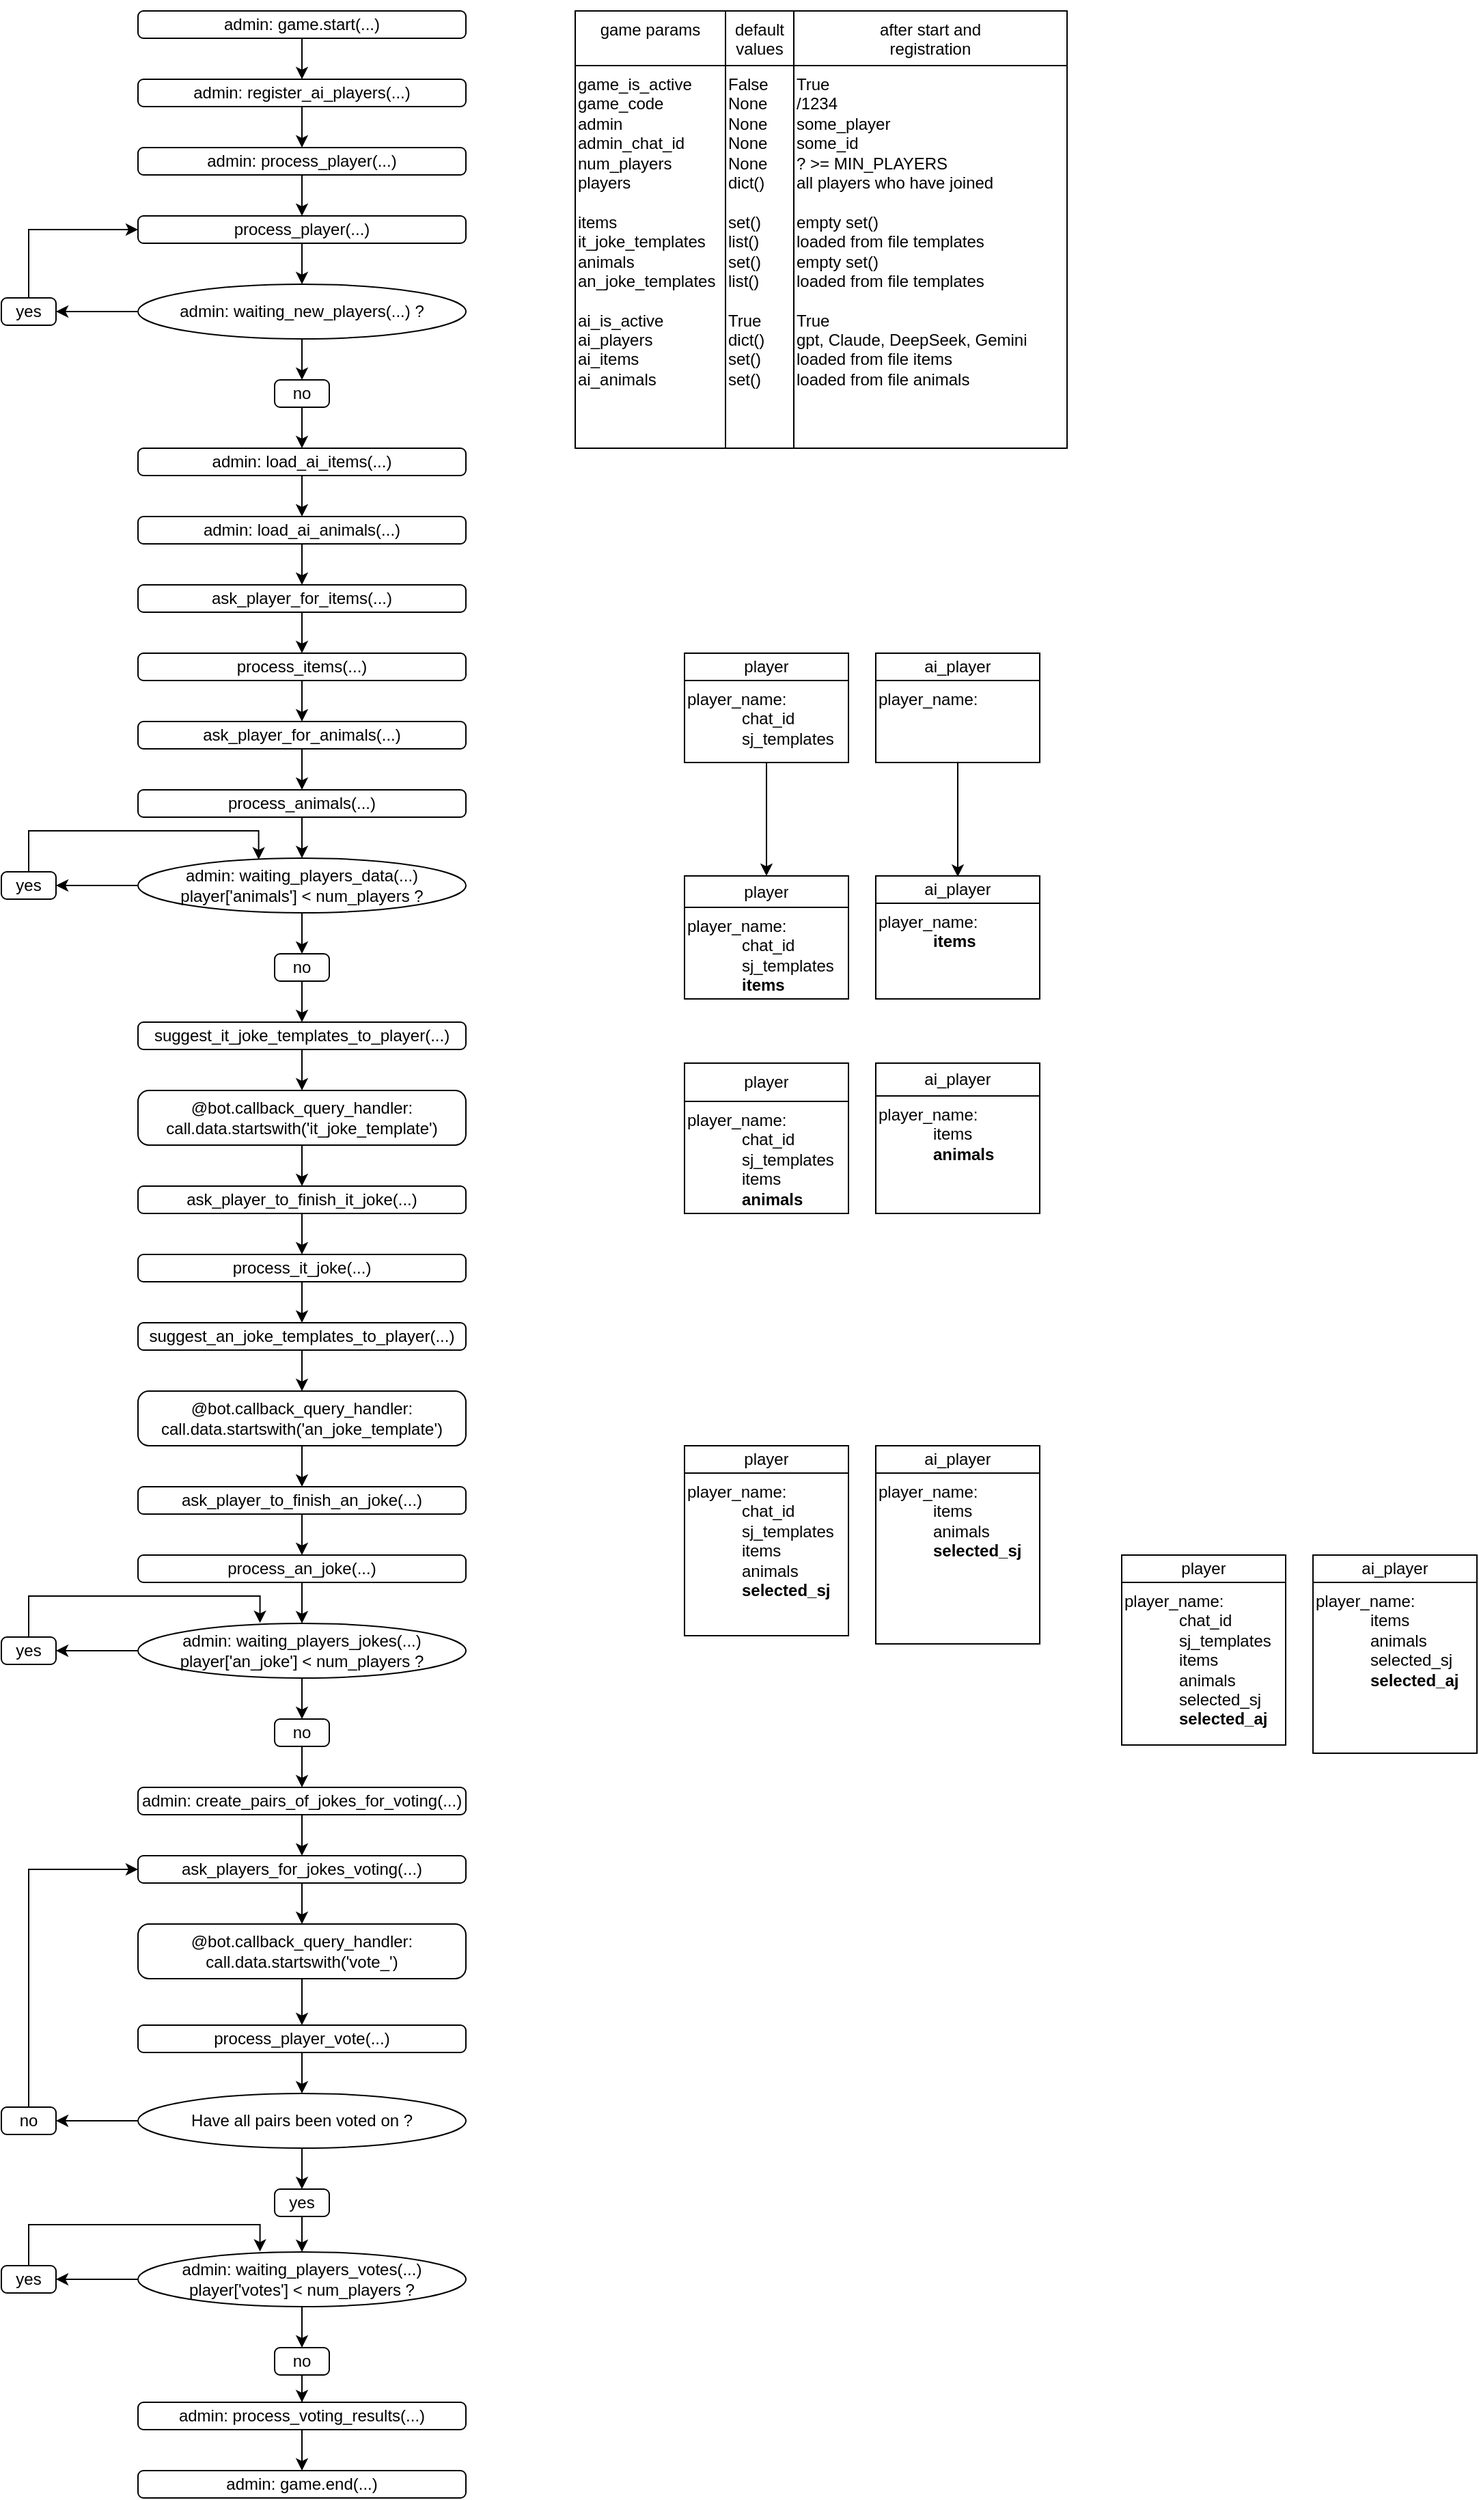 <mxfile version="27.1.1" pages="2">
  <diagram name="Page-1" id="c7558073-3199-34d8-9f00-42111426c3f3">
    <mxGraphModel dx="2335" dy="738" grid="1" gridSize="10" guides="1" tooltips="1" connect="1" arrows="1" fold="1" page="1" pageScale="1" pageWidth="1169" pageHeight="1654" background="none" math="0" shadow="0">
      <root>
        <mxCell id="0" />
        <mxCell id="1" parent="0" />
        <mxCell id="LKkOueV8KloPCh96oKQd-43" value="" style="shape=table;startSize=0;container=1;collapsible=0;childLayout=tableLayout;fontSize=16;verticalAlign=top;" parent="1" vertex="1">
          <mxGeometry x="320" y="40" width="360" height="320" as="geometry" />
        </mxCell>
        <mxCell id="LKkOueV8KloPCh96oKQd-44" value="" style="shape=tableRow;horizontal=0;startSize=0;swimlaneHead=0;swimlaneBody=0;strokeColor=inherit;top=0;left=0;bottom=0;right=0;collapsible=0;dropTarget=0;fillColor=none;points=[[0,0.5],[1,0.5]];portConstraint=eastwest;fontSize=16;" parent="LKkOueV8KloPCh96oKQd-43" vertex="1">
          <mxGeometry width="360" height="40" as="geometry" />
        </mxCell>
        <mxCell id="LKkOueV8KloPCh96oKQd-45" value="game params" style="shape=partialRectangle;html=1;whiteSpace=wrap;connectable=0;strokeColor=inherit;overflow=hidden;fillColor=none;top=0;left=0;bottom=0;right=0;pointerEvents=1;fontSize=12;align=center;verticalAlign=top;" parent="LKkOueV8KloPCh96oKQd-44" vertex="1">
          <mxGeometry width="110" height="40" as="geometry">
            <mxRectangle width="110" height="40" as="alternateBounds" />
          </mxGeometry>
        </mxCell>
        <mxCell id="LKkOueV8KloPCh96oKQd-68" value="default &lt;br&gt;values" style="shape=partialRectangle;html=1;whiteSpace=wrap;connectable=0;strokeColor=inherit;overflow=hidden;fillColor=none;top=0;left=0;bottom=0;right=0;pointerEvents=1;fontSize=12;align=center;verticalAlign=top;" parent="LKkOueV8KloPCh96oKQd-44" vertex="1">
          <mxGeometry x="110" width="50" height="40" as="geometry">
            <mxRectangle width="50" height="40" as="alternateBounds" />
          </mxGeometry>
        </mxCell>
        <mxCell id="LKkOueV8KloPCh96oKQd-66" value="after start and&lt;br&gt;registration&lt;div&gt;&lt;br&gt;&lt;/div&gt;" style="shape=partialRectangle;html=1;whiteSpace=wrap;connectable=0;strokeColor=inherit;overflow=hidden;fillColor=none;top=0;left=0;bottom=0;right=0;pointerEvents=1;fontSize=12;align=center;verticalAlign=top;" parent="LKkOueV8KloPCh96oKQd-44" vertex="1">
          <mxGeometry x="160" width="200" height="40" as="geometry">
            <mxRectangle width="200" height="40" as="alternateBounds" />
          </mxGeometry>
        </mxCell>
        <mxCell id="LKkOueV8KloPCh96oKQd-48" value="" style="shape=tableRow;horizontal=0;startSize=0;swimlaneHead=0;swimlaneBody=0;strokeColor=inherit;top=0;left=0;bottom=0;right=0;collapsible=0;dropTarget=0;fillColor=none;points=[[0,0.5],[1,0.5]];portConstraint=eastwest;fontSize=16;verticalAlign=top;" parent="LKkOueV8KloPCh96oKQd-43" vertex="1">
          <mxGeometry y="40" width="360" height="280" as="geometry" />
        </mxCell>
        <mxCell id="LKkOueV8KloPCh96oKQd-49" value="&lt;div&gt;game_is_active&lt;/div&gt;&lt;div style=&quot;&quot;&gt;game_code&lt;/div&gt;&lt;div style=&quot;&quot;&gt;&lt;span style=&quot;background-color: transparent; color: light-dark(rgb(0, 0, 0), rgb(255, 255, 255));&quot;&gt;admin&lt;/span&gt;&lt;/div&gt;&lt;div&gt;admin_chat_id&lt;/div&gt;&lt;div&gt;num_players&lt;/div&gt;&lt;div&gt;players&lt;/div&gt;&lt;div&gt;&lt;br&gt;&lt;/div&gt;&lt;div&gt;items&lt;/div&gt;&lt;div&gt;it_joke_templates&lt;/div&gt;&lt;div&gt;animals&lt;/div&gt;&lt;div&gt;an_joke_templates&lt;/div&gt;&lt;div&gt;&lt;br&gt;&lt;/div&gt;&lt;div&gt;ai_is_active&lt;/div&gt;&lt;div&gt;ai_players&lt;/div&gt;&lt;div&gt;ai_items&lt;/div&gt;&lt;div&gt;ai_animals&lt;/div&gt;&lt;div&gt;&lt;br&gt;&lt;/div&gt;" style="shape=partialRectangle;html=1;whiteSpace=wrap;connectable=0;strokeColor=inherit;overflow=hidden;fillColor=none;top=0;left=0;bottom=0;right=0;pointerEvents=1;fontSize=12;align=left;verticalAlign=top;" parent="LKkOueV8KloPCh96oKQd-48" vertex="1">
          <mxGeometry width="110" height="280" as="geometry">
            <mxRectangle width="110" height="280" as="alternateBounds" />
          </mxGeometry>
        </mxCell>
        <mxCell id="LKkOueV8KloPCh96oKQd-69" value="False&lt;div&gt;None&lt;/div&gt;&lt;div&gt;None&lt;/div&gt;&lt;div&gt;None&lt;/div&gt;&lt;div&gt;None&lt;/div&gt;&lt;div&gt;dict()&lt;/div&gt;&lt;div&gt;&lt;br&gt;&lt;/div&gt;&lt;div&gt;set()&lt;/div&gt;&lt;div&gt;list()&lt;/div&gt;&lt;div&gt;set()&lt;/div&gt;&lt;div&gt;list()&lt;/div&gt;&lt;div&gt;&lt;br&gt;&lt;/div&gt;&lt;div&gt;&lt;span style=&quot;background-color: transparent; color: light-dark(rgb(0, 0, 0), rgb(255, 255, 255));&quot;&gt;True&lt;/span&gt;&lt;/div&gt;&lt;div&gt;dict()&lt;/div&gt;&lt;div&gt;set()&lt;/div&gt;&lt;div&gt;set()&lt;/div&gt;&lt;div&gt;&lt;br&gt;&lt;/div&gt;" style="shape=partialRectangle;html=1;whiteSpace=wrap;connectable=0;strokeColor=inherit;overflow=hidden;fillColor=none;top=0;left=0;bottom=0;right=0;pointerEvents=1;fontSize=12;align=left;verticalAlign=top;" parent="LKkOueV8KloPCh96oKQd-48" vertex="1">
          <mxGeometry x="110" width="50" height="280" as="geometry">
            <mxRectangle width="50" height="280" as="alternateBounds" />
          </mxGeometry>
        </mxCell>
        <mxCell id="LKkOueV8KloPCh96oKQd-67" value="True&lt;div&gt;/1234&lt;/div&gt;&lt;div&gt;some_player&lt;/div&gt;&lt;div&gt;some_id&lt;/div&gt;&lt;div&gt;? &amp;gt;= MIN_PLAYERS&lt;/div&gt;&lt;div&gt;all players who have joined&lt;/div&gt;&lt;div&gt;&lt;br&gt;&lt;/div&gt;&lt;div&gt;empty set()&lt;/div&gt;&lt;div&gt;loaded from file templates&lt;/div&gt;&lt;div&gt;empty set()&lt;/div&gt;&lt;div&gt;loaded from file templates&lt;/div&gt;&lt;div&gt;&lt;br&gt;&lt;/div&gt;&lt;div&gt;True&lt;/div&gt;&lt;div&gt;gpt, Claude, DeepSeek, Gemini&lt;/div&gt;&lt;div&gt;loaded from file items&lt;/div&gt;&lt;div&gt;loaded from file animals&lt;/div&gt;&lt;div&gt;&lt;br&gt;&lt;/div&gt;" style="shape=partialRectangle;html=1;whiteSpace=wrap;connectable=0;strokeColor=inherit;overflow=hidden;fillColor=none;top=0;left=0;bottom=0;right=0;pointerEvents=1;fontSize=12;align=left;verticalAlign=top;" parent="LKkOueV8KloPCh96oKQd-48" vertex="1">
          <mxGeometry x="160" width="200" height="280" as="geometry">
            <mxRectangle width="200" height="280" as="alternateBounds" />
          </mxGeometry>
        </mxCell>
        <mxCell id="LKkOueV8KloPCh96oKQd-71" value="" style="shape=table;startSize=0;container=1;collapsible=0;childLayout=tableLayout;fontSize=12;" parent="1" vertex="1">
          <mxGeometry x="400" y="510" width="120" height="80" as="geometry" />
        </mxCell>
        <mxCell id="LKkOueV8KloPCh96oKQd-75" style="shape=tableRow;horizontal=0;startSize=0;swimlaneHead=0;swimlaneBody=0;strokeColor=inherit;top=0;left=0;bottom=0;right=0;collapsible=0;dropTarget=0;fillColor=none;points=[[0,0.5],[1,0.5]];portConstraint=eastwest;fontSize=16;" parent="LKkOueV8KloPCh96oKQd-71" vertex="1">
          <mxGeometry width="120" height="20" as="geometry" />
        </mxCell>
        <mxCell id="LKkOueV8KloPCh96oKQd-77" value="player" style="shape=partialRectangle;html=1;whiteSpace=wrap;connectable=0;strokeColor=inherit;overflow=hidden;fillColor=none;top=0;left=0;bottom=0;right=0;pointerEvents=1;fontSize=12;align=center;verticalAlign=middle;" parent="LKkOueV8KloPCh96oKQd-75" vertex="1">
          <mxGeometry width="120" height="20" as="geometry">
            <mxRectangle width="120" height="20" as="alternateBounds" />
          </mxGeometry>
        </mxCell>
        <mxCell id="LKkOueV8KloPCh96oKQd-72" value="" style="shape=tableRow;horizontal=0;startSize=0;swimlaneHead=0;swimlaneBody=0;strokeColor=inherit;top=0;left=0;bottom=0;right=0;collapsible=0;dropTarget=0;fillColor=none;points=[[0,0.5],[1,0.5]];portConstraint=eastwest;fontSize=16;align=left;verticalAlign=top;" parent="LKkOueV8KloPCh96oKQd-71" vertex="1">
          <mxGeometry y="20" width="120" height="60" as="geometry" />
        </mxCell>
        <mxCell id="LKkOueV8KloPCh96oKQd-74" value="player_name:&lt;div&gt;&lt;blockquote style=&quot;margin: 0 0 0 40px; border: none; padding: 0px;&quot;&gt;&lt;div&gt;chat_id&lt;/div&gt;&lt;div&gt;sj_templates&lt;/div&gt;&lt;div&gt;&lt;br&gt;&lt;/div&gt;&lt;/blockquote&gt;&lt;/div&gt;" style="shape=partialRectangle;html=1;whiteSpace=wrap;connectable=0;strokeColor=inherit;overflow=hidden;fillColor=none;top=0;left=0;bottom=0;right=0;pointerEvents=1;fontSize=12;align=left;verticalAlign=top;colspan=1;" parent="LKkOueV8KloPCh96oKQd-72" vertex="1">
          <mxGeometry width="120" height="60" as="geometry">
            <mxRectangle width="120" height="60" as="alternateBounds" />
          </mxGeometry>
        </mxCell>
        <mxCell id="umijd8wkXjmUjJrFssDF-42" value="" style="edgeStyle=orthogonalEdgeStyle;rounded=0;orthogonalLoop=1;jettySize=auto;html=1;" parent="1" source="LKkOueV8KloPCh96oKQd-116" target="umijd8wkXjmUjJrFssDF-40" edge="1">
          <mxGeometry relative="1" as="geometry" />
        </mxCell>
        <mxCell id="LKkOueV8KloPCh96oKQd-116" value="admin: process_player(...)" style="rounded=1;whiteSpace=wrap;html=1;arcSize=20;" parent="1" vertex="1">
          <mxGeometry y="140" width="240" height="20" as="geometry" />
        </mxCell>
        <mxCell id="LKkOueV8KloPCh96oKQd-137" value="" style="shape=table;startSize=0;container=1;collapsible=0;childLayout=tableLayout;fontSize=12;" parent="1" vertex="1">
          <mxGeometry x="400" y="673" width="120" height="90" as="geometry" />
        </mxCell>
        <mxCell id="LKkOueV8KloPCh96oKQd-138" style="shape=tableRow;horizontal=0;startSize=0;swimlaneHead=0;swimlaneBody=0;strokeColor=inherit;top=0;left=0;bottom=0;right=0;collapsible=0;dropTarget=0;fillColor=none;points=[[0,0.5],[1,0.5]];portConstraint=eastwest;fontSize=16;" parent="LKkOueV8KloPCh96oKQd-137" vertex="1">
          <mxGeometry width="120" height="23" as="geometry" />
        </mxCell>
        <mxCell id="LKkOueV8KloPCh96oKQd-139" value="player" style="shape=partialRectangle;html=1;whiteSpace=wrap;connectable=0;strokeColor=inherit;overflow=hidden;fillColor=none;top=0;left=0;bottom=0;right=0;pointerEvents=1;fontSize=12;align=center;verticalAlign=middle;" parent="LKkOueV8KloPCh96oKQd-138" vertex="1">
          <mxGeometry width="120" height="23" as="geometry">
            <mxRectangle width="120" height="23" as="alternateBounds" />
          </mxGeometry>
        </mxCell>
        <mxCell id="LKkOueV8KloPCh96oKQd-140" value="" style="shape=tableRow;horizontal=0;startSize=0;swimlaneHead=0;swimlaneBody=0;strokeColor=inherit;top=0;left=0;bottom=0;right=0;collapsible=0;dropTarget=0;fillColor=none;points=[[0,0.5],[1,0.5]];portConstraint=eastwest;fontSize=16;align=left;verticalAlign=top;" parent="LKkOueV8KloPCh96oKQd-137" vertex="1">
          <mxGeometry y="23" width="120" height="67" as="geometry" />
        </mxCell>
        <mxCell id="LKkOueV8KloPCh96oKQd-141" value="player_name:&lt;div&gt;&lt;blockquote style=&quot;margin: 0 0 0 40px; border: none; padding: 0px;&quot;&gt;&lt;div&gt;chat_id&lt;/div&gt;&lt;div&gt;sj_templates&lt;/div&gt;&lt;div&gt;&lt;b&gt;items&lt;/b&gt;&lt;/div&gt;&lt;div&gt;&lt;br&gt;&lt;/div&gt;&lt;/blockquote&gt;&lt;/div&gt;" style="shape=partialRectangle;html=1;whiteSpace=wrap;connectable=0;strokeColor=inherit;overflow=hidden;fillColor=none;top=0;left=0;bottom=0;right=0;pointerEvents=1;fontSize=12;align=left;verticalAlign=top;colspan=1;" parent="LKkOueV8KloPCh96oKQd-140" vertex="1">
          <mxGeometry width="120" height="67" as="geometry">
            <mxRectangle width="120" height="67" as="alternateBounds" />
          </mxGeometry>
        </mxCell>
        <mxCell id="LKkOueV8KloPCh96oKQd-171" style="edgeStyle=orthogonalEdgeStyle;rounded=0;orthogonalLoop=1;jettySize=auto;html=1;entryX=0.5;entryY=0;entryDx=0;entryDy=0;entryPerimeter=0;" parent="1" source="LKkOueV8KloPCh96oKQd-71" target="LKkOueV8KloPCh96oKQd-138" edge="1">
          <mxGeometry relative="1" as="geometry" />
        </mxCell>
        <mxCell id="LKkOueV8KloPCh96oKQd-174" value="" style="shape=table;startSize=0;container=1;collapsible=0;childLayout=tableLayout;fontSize=12;" parent="1" vertex="1">
          <mxGeometry x="540" y="510" width="120" height="80" as="geometry" />
        </mxCell>
        <mxCell id="LKkOueV8KloPCh96oKQd-175" style="shape=tableRow;horizontal=0;startSize=0;swimlaneHead=0;swimlaneBody=0;strokeColor=inherit;top=0;left=0;bottom=0;right=0;collapsible=0;dropTarget=0;fillColor=none;points=[[0,0.5],[1,0.5]];portConstraint=eastwest;fontSize=16;" parent="LKkOueV8KloPCh96oKQd-174" vertex="1">
          <mxGeometry width="120" height="20" as="geometry" />
        </mxCell>
        <mxCell id="LKkOueV8KloPCh96oKQd-176" value="ai_&lt;span style=&quot;background-color: transparent; color: light-dark(rgb(0, 0, 0), rgb(255, 255, 255));&quot;&gt;player&lt;/span&gt;" style="shape=partialRectangle;html=1;whiteSpace=wrap;connectable=0;strokeColor=inherit;overflow=hidden;fillColor=none;top=0;left=0;bottom=0;right=0;pointerEvents=1;fontSize=12;align=center;verticalAlign=middle;" parent="LKkOueV8KloPCh96oKQd-175" vertex="1">
          <mxGeometry width="120" height="20" as="geometry">
            <mxRectangle width="120" height="20" as="alternateBounds" />
          </mxGeometry>
        </mxCell>
        <mxCell id="LKkOueV8KloPCh96oKQd-177" value="" style="shape=tableRow;horizontal=0;startSize=0;swimlaneHead=0;swimlaneBody=0;strokeColor=inherit;top=0;left=0;bottom=0;right=0;collapsible=0;dropTarget=0;fillColor=none;points=[[0,0.5],[1,0.5]];portConstraint=eastwest;fontSize=16;align=left;verticalAlign=top;" parent="LKkOueV8KloPCh96oKQd-174" vertex="1">
          <mxGeometry y="20" width="120" height="60" as="geometry" />
        </mxCell>
        <mxCell id="LKkOueV8KloPCh96oKQd-178" value="player_name:&lt;div&gt;&lt;blockquote style=&quot;margin: 0 0 0 40px; border: none; padding: 0px;&quot;&gt;&lt;div&gt;&lt;br&gt;&lt;/div&gt;&lt;/blockquote&gt;&lt;/div&gt;" style="shape=partialRectangle;html=1;whiteSpace=wrap;connectable=0;strokeColor=inherit;overflow=hidden;fillColor=none;top=0;left=0;bottom=0;right=0;pointerEvents=1;fontSize=12;align=left;verticalAlign=top;colspan=1;" parent="LKkOueV8KloPCh96oKQd-177" vertex="1">
          <mxGeometry width="120" height="60" as="geometry">
            <mxRectangle width="120" height="60" as="alternateBounds" />
          </mxGeometry>
        </mxCell>
        <mxCell id="LKkOueV8KloPCh96oKQd-179" value="" style="shape=table;startSize=0;container=1;collapsible=0;childLayout=tableLayout;fontSize=12;" parent="1" vertex="1">
          <mxGeometry x="540" y="673" width="120" height="90" as="geometry" />
        </mxCell>
        <mxCell id="LKkOueV8KloPCh96oKQd-180" style="shape=tableRow;horizontal=0;startSize=0;swimlaneHead=0;swimlaneBody=0;strokeColor=inherit;top=0;left=0;bottom=0;right=0;collapsible=0;dropTarget=0;fillColor=none;points=[[0,0.5],[1,0.5]];portConstraint=eastwest;fontSize=16;" parent="LKkOueV8KloPCh96oKQd-179" vertex="1">
          <mxGeometry width="120" height="20" as="geometry" />
        </mxCell>
        <mxCell id="LKkOueV8KloPCh96oKQd-181" value="ai_&lt;span style=&quot;background-color: transparent; color: light-dark(rgb(0, 0, 0), rgb(255, 255, 255));&quot;&gt;player&lt;/span&gt;" style="shape=partialRectangle;html=1;whiteSpace=wrap;connectable=0;strokeColor=inherit;overflow=hidden;fillColor=none;top=0;left=0;bottom=0;right=0;pointerEvents=1;fontSize=12;align=center;verticalAlign=middle;" parent="LKkOueV8KloPCh96oKQd-180" vertex="1">
          <mxGeometry width="120" height="20" as="geometry">
            <mxRectangle width="120" height="20" as="alternateBounds" />
          </mxGeometry>
        </mxCell>
        <mxCell id="LKkOueV8KloPCh96oKQd-182" value="" style="shape=tableRow;horizontal=0;startSize=0;swimlaneHead=0;swimlaneBody=0;strokeColor=inherit;top=0;left=0;bottom=0;right=0;collapsible=0;dropTarget=0;fillColor=none;points=[[0,0.5],[1,0.5]];portConstraint=eastwest;fontSize=16;align=left;verticalAlign=top;" parent="LKkOueV8KloPCh96oKQd-179" vertex="1">
          <mxGeometry y="20" width="120" height="70" as="geometry" />
        </mxCell>
        <mxCell id="LKkOueV8KloPCh96oKQd-183" value="player_name:&lt;div&gt;&lt;blockquote style=&quot;margin: 0 0 0 40px; border: none; padding: 0px;&quot;&gt;&lt;div&gt;&lt;b&gt;items&lt;/b&gt;&lt;/div&gt;&lt;/blockquote&gt;&lt;/div&gt;" style="shape=partialRectangle;html=1;whiteSpace=wrap;connectable=0;strokeColor=inherit;overflow=hidden;fillColor=none;top=0;left=0;bottom=0;right=0;pointerEvents=1;fontSize=12;align=left;verticalAlign=top;colspan=1;" parent="LKkOueV8KloPCh96oKQd-182" vertex="1">
          <mxGeometry width="120" height="70" as="geometry">
            <mxRectangle width="120" height="70" as="alternateBounds" />
          </mxGeometry>
        </mxCell>
        <mxCell id="LKkOueV8KloPCh96oKQd-184" style="edgeStyle=orthogonalEdgeStyle;rounded=0;orthogonalLoop=1;jettySize=auto;html=1;entryX=0.5;entryY=0.033;entryDx=0;entryDy=0;entryPerimeter=0;" parent="1" source="LKkOueV8KloPCh96oKQd-174" target="LKkOueV8KloPCh96oKQd-180" edge="1">
          <mxGeometry relative="1" as="geometry" />
        </mxCell>
        <mxCell id="LKkOueV8KloPCh96oKQd-214" value="" style="shape=table;startSize=0;container=1;collapsible=0;childLayout=tableLayout;fontSize=12;" parent="1" vertex="1">
          <mxGeometry x="400" y="810" width="120" height="110" as="geometry" />
        </mxCell>
        <mxCell id="LKkOueV8KloPCh96oKQd-215" style="shape=tableRow;horizontal=0;startSize=0;swimlaneHead=0;swimlaneBody=0;strokeColor=inherit;top=0;left=0;bottom=0;right=0;collapsible=0;dropTarget=0;fillColor=none;points=[[0,0.5],[1,0.5]];portConstraint=eastwest;fontSize=16;" parent="LKkOueV8KloPCh96oKQd-214" vertex="1">
          <mxGeometry width="120" height="28" as="geometry" />
        </mxCell>
        <mxCell id="LKkOueV8KloPCh96oKQd-216" value="player" style="shape=partialRectangle;html=1;whiteSpace=wrap;connectable=0;strokeColor=inherit;overflow=hidden;fillColor=none;top=0;left=0;bottom=0;right=0;pointerEvents=1;fontSize=12;align=center;verticalAlign=middle;" parent="LKkOueV8KloPCh96oKQd-215" vertex="1">
          <mxGeometry width="120" height="28" as="geometry">
            <mxRectangle width="120" height="28" as="alternateBounds" />
          </mxGeometry>
        </mxCell>
        <mxCell id="LKkOueV8KloPCh96oKQd-217" value="" style="shape=tableRow;horizontal=0;startSize=0;swimlaneHead=0;swimlaneBody=0;strokeColor=inherit;top=0;left=0;bottom=0;right=0;collapsible=0;dropTarget=0;fillColor=none;points=[[0,0.5],[1,0.5]];portConstraint=eastwest;fontSize=16;align=left;verticalAlign=top;" parent="LKkOueV8KloPCh96oKQd-214" vertex="1">
          <mxGeometry y="28" width="120" height="82" as="geometry" />
        </mxCell>
        <mxCell id="LKkOueV8KloPCh96oKQd-218" value="player_name:&lt;div&gt;&lt;blockquote style=&quot;margin: 0 0 0 40px; border: none; padding: 0px;&quot;&gt;&lt;div&gt;chat_id&lt;/div&gt;&lt;div&gt;sj_templates&lt;/div&gt;&lt;div&gt;items&lt;/div&gt;&lt;div&gt;&lt;b&gt;animals&lt;/b&gt;&lt;/div&gt;&lt;/blockquote&gt;&lt;/div&gt;" style="shape=partialRectangle;html=1;whiteSpace=wrap;connectable=0;strokeColor=inherit;overflow=hidden;fillColor=none;top=0;left=0;bottom=0;right=0;pointerEvents=1;fontSize=12;align=left;verticalAlign=top;colspan=1;" parent="LKkOueV8KloPCh96oKQd-217" vertex="1">
          <mxGeometry width="120" height="82" as="geometry">
            <mxRectangle width="120" height="82" as="alternateBounds" />
          </mxGeometry>
        </mxCell>
        <mxCell id="LKkOueV8KloPCh96oKQd-219" value="" style="shape=table;startSize=0;container=1;collapsible=0;childLayout=tableLayout;fontSize=12;" parent="1" vertex="1">
          <mxGeometry x="540" y="810" width="120" height="110" as="geometry" />
        </mxCell>
        <mxCell id="LKkOueV8KloPCh96oKQd-220" style="shape=tableRow;horizontal=0;startSize=0;swimlaneHead=0;swimlaneBody=0;strokeColor=inherit;top=0;left=0;bottom=0;right=0;collapsible=0;dropTarget=0;fillColor=none;points=[[0,0.5],[1,0.5]];portConstraint=eastwest;fontSize=16;" parent="LKkOueV8KloPCh96oKQd-219" vertex="1">
          <mxGeometry width="120" height="24" as="geometry" />
        </mxCell>
        <mxCell id="LKkOueV8KloPCh96oKQd-221" value="ai_&lt;span style=&quot;background-color: transparent; color: light-dark(rgb(0, 0, 0), rgb(255, 255, 255));&quot;&gt;player&lt;/span&gt;" style="shape=partialRectangle;html=1;whiteSpace=wrap;connectable=0;strokeColor=inherit;overflow=hidden;fillColor=none;top=0;left=0;bottom=0;right=0;pointerEvents=1;fontSize=12;align=center;verticalAlign=middle;" parent="LKkOueV8KloPCh96oKQd-220" vertex="1">
          <mxGeometry width="120" height="24" as="geometry">
            <mxRectangle width="120" height="24" as="alternateBounds" />
          </mxGeometry>
        </mxCell>
        <mxCell id="LKkOueV8KloPCh96oKQd-222" value="" style="shape=tableRow;horizontal=0;startSize=0;swimlaneHead=0;swimlaneBody=0;strokeColor=inherit;top=0;left=0;bottom=0;right=0;collapsible=0;dropTarget=0;fillColor=none;points=[[0,0.5],[1,0.5]];portConstraint=eastwest;fontSize=16;align=left;verticalAlign=top;" parent="LKkOueV8KloPCh96oKQd-219" vertex="1">
          <mxGeometry y="24" width="120" height="86" as="geometry" />
        </mxCell>
        <mxCell id="LKkOueV8KloPCh96oKQd-223" value="player_name:&lt;div&gt;&lt;blockquote style=&quot;margin: 0 0 0 40px; border: none; padding: 0px;&quot;&gt;&lt;div&gt;items&lt;/div&gt;&lt;div&gt;&lt;b&gt;animals&lt;/b&gt;&lt;/div&gt;&lt;/blockquote&gt;&lt;/div&gt;" style="shape=partialRectangle;html=1;whiteSpace=wrap;connectable=0;strokeColor=inherit;overflow=hidden;fillColor=none;top=0;left=0;bottom=0;right=0;pointerEvents=1;fontSize=12;align=left;verticalAlign=top;colspan=1;" parent="LKkOueV8KloPCh96oKQd-222" vertex="1">
          <mxGeometry width="120" height="86" as="geometry">
            <mxRectangle width="120" height="86" as="alternateBounds" />
          </mxGeometry>
        </mxCell>
        <mxCell id="btADCUFZfLOWpI85XD0v-11" value="" style="shape=table;startSize=0;container=1;collapsible=0;childLayout=tableLayout;fontSize=12;" parent="1" vertex="1">
          <mxGeometry x="400" y="1090" width="120" height="139" as="geometry" />
        </mxCell>
        <mxCell id="btADCUFZfLOWpI85XD0v-12" style="shape=tableRow;horizontal=0;startSize=0;swimlaneHead=0;swimlaneBody=0;strokeColor=inherit;top=0;left=0;bottom=0;right=0;collapsible=0;dropTarget=0;fillColor=none;points=[[0,0.5],[1,0.5]];portConstraint=eastwest;fontSize=16;" parent="btADCUFZfLOWpI85XD0v-11" vertex="1">
          <mxGeometry width="120" height="20" as="geometry" />
        </mxCell>
        <mxCell id="btADCUFZfLOWpI85XD0v-13" value="player" style="shape=partialRectangle;html=1;whiteSpace=wrap;connectable=0;strokeColor=inherit;overflow=hidden;fillColor=none;top=0;left=0;bottom=0;right=0;pointerEvents=1;fontSize=12;align=center;verticalAlign=middle;" parent="btADCUFZfLOWpI85XD0v-12" vertex="1">
          <mxGeometry width="120" height="20" as="geometry">
            <mxRectangle width="120" height="20" as="alternateBounds" />
          </mxGeometry>
        </mxCell>
        <mxCell id="btADCUFZfLOWpI85XD0v-14" value="" style="shape=tableRow;horizontal=0;startSize=0;swimlaneHead=0;swimlaneBody=0;strokeColor=inherit;top=0;left=0;bottom=0;right=0;collapsible=0;dropTarget=0;fillColor=none;points=[[0,0.5],[1,0.5]];portConstraint=eastwest;fontSize=16;align=left;verticalAlign=top;" parent="btADCUFZfLOWpI85XD0v-11" vertex="1">
          <mxGeometry y="20" width="120" height="119" as="geometry" />
        </mxCell>
        <mxCell id="btADCUFZfLOWpI85XD0v-15" value="player_name:&lt;div&gt;&lt;blockquote style=&quot;margin: 0 0 0 40px; border: none; padding: 0px;&quot;&gt;&lt;div&gt;chat_id&lt;/div&gt;&lt;div&gt;sj_templates&lt;/div&gt;&lt;div&gt;items&lt;/div&gt;&lt;div&gt;animals&lt;/div&gt;&lt;div&gt;&lt;b&gt;selected_sj&lt;/b&gt;&lt;/div&gt;&lt;div&gt;&lt;br&gt;&lt;/div&gt;&lt;/blockquote&gt;&lt;/div&gt;" style="shape=partialRectangle;html=1;whiteSpace=wrap;connectable=0;strokeColor=inherit;overflow=hidden;fillColor=none;top=0;left=0;bottom=0;right=0;pointerEvents=1;fontSize=12;align=left;verticalAlign=top;colspan=1;" parent="btADCUFZfLOWpI85XD0v-14" vertex="1">
          <mxGeometry width="120" height="119" as="geometry">
            <mxRectangle width="120" height="119" as="alternateBounds" />
          </mxGeometry>
        </mxCell>
        <mxCell id="btADCUFZfLOWpI85XD0v-16" value="" style="shape=table;startSize=0;container=1;collapsible=0;childLayout=tableLayout;fontSize=12;" parent="1" vertex="1">
          <mxGeometry x="540" y="1090" width="120" height="145" as="geometry" />
        </mxCell>
        <mxCell id="btADCUFZfLOWpI85XD0v-17" style="shape=tableRow;horizontal=0;startSize=0;swimlaneHead=0;swimlaneBody=0;strokeColor=inherit;top=0;left=0;bottom=0;right=0;collapsible=0;dropTarget=0;fillColor=none;points=[[0,0.5],[1,0.5]];portConstraint=eastwest;fontSize=16;" parent="btADCUFZfLOWpI85XD0v-16" vertex="1">
          <mxGeometry width="120" height="20" as="geometry" />
        </mxCell>
        <mxCell id="btADCUFZfLOWpI85XD0v-18" value="ai_&lt;span style=&quot;background-color: transparent; color: light-dark(rgb(0, 0, 0), rgb(255, 255, 255));&quot;&gt;player&lt;/span&gt;" style="shape=partialRectangle;html=1;whiteSpace=wrap;connectable=0;strokeColor=inherit;overflow=hidden;fillColor=none;top=0;left=0;bottom=0;right=0;pointerEvents=1;fontSize=12;align=center;verticalAlign=middle;" parent="btADCUFZfLOWpI85XD0v-17" vertex="1">
          <mxGeometry width="120" height="20" as="geometry">
            <mxRectangle width="120" height="20" as="alternateBounds" />
          </mxGeometry>
        </mxCell>
        <mxCell id="btADCUFZfLOWpI85XD0v-19" value="" style="shape=tableRow;horizontal=0;startSize=0;swimlaneHead=0;swimlaneBody=0;strokeColor=inherit;top=0;left=0;bottom=0;right=0;collapsible=0;dropTarget=0;fillColor=none;points=[[0,0.5],[1,0.5]];portConstraint=eastwest;fontSize=16;align=left;verticalAlign=top;" parent="btADCUFZfLOWpI85XD0v-16" vertex="1">
          <mxGeometry y="20" width="120" height="125" as="geometry" />
        </mxCell>
        <mxCell id="btADCUFZfLOWpI85XD0v-20" value="player_name:&lt;div&gt;&lt;blockquote style=&quot;margin: 0 0 0 40px; border: none; padding: 0px;&quot;&gt;&lt;div&gt;items&lt;/div&gt;&lt;div&gt;animals&lt;/div&gt;&lt;div&gt;&lt;b&gt;selected_sj&lt;/b&gt;&lt;/div&gt;&lt;/blockquote&gt;&lt;/div&gt;" style="shape=partialRectangle;html=1;whiteSpace=wrap;connectable=0;strokeColor=inherit;overflow=hidden;fillColor=none;top=0;left=0;bottom=0;right=0;pointerEvents=1;fontSize=12;align=left;verticalAlign=top;colspan=1;" parent="btADCUFZfLOWpI85XD0v-19" vertex="1">
          <mxGeometry width="120" height="125" as="geometry">
            <mxRectangle width="120" height="125" as="alternateBounds" />
          </mxGeometry>
        </mxCell>
        <mxCell id="umijd8wkXjmUjJrFssDF-11" value="" style="shape=table;startSize=0;container=1;collapsible=0;childLayout=tableLayout;fontSize=12;" parent="1" vertex="1">
          <mxGeometry x="720" y="1170" width="120" height="139" as="geometry" />
        </mxCell>
        <mxCell id="umijd8wkXjmUjJrFssDF-12" style="shape=tableRow;horizontal=0;startSize=0;swimlaneHead=0;swimlaneBody=0;strokeColor=inherit;top=0;left=0;bottom=0;right=0;collapsible=0;dropTarget=0;fillColor=none;points=[[0,0.5],[1,0.5]];portConstraint=eastwest;fontSize=16;" parent="umijd8wkXjmUjJrFssDF-11" vertex="1">
          <mxGeometry width="120" height="20" as="geometry" />
        </mxCell>
        <mxCell id="umijd8wkXjmUjJrFssDF-13" value="player" style="shape=partialRectangle;html=1;whiteSpace=wrap;connectable=0;strokeColor=inherit;overflow=hidden;fillColor=none;top=0;left=0;bottom=0;right=0;pointerEvents=1;fontSize=12;align=center;verticalAlign=middle;" parent="umijd8wkXjmUjJrFssDF-12" vertex="1">
          <mxGeometry width="120" height="20" as="geometry">
            <mxRectangle width="120" height="20" as="alternateBounds" />
          </mxGeometry>
        </mxCell>
        <mxCell id="umijd8wkXjmUjJrFssDF-14" value="" style="shape=tableRow;horizontal=0;startSize=0;swimlaneHead=0;swimlaneBody=0;strokeColor=inherit;top=0;left=0;bottom=0;right=0;collapsible=0;dropTarget=0;fillColor=none;points=[[0,0.5],[1,0.5]];portConstraint=eastwest;fontSize=16;align=left;verticalAlign=top;" parent="umijd8wkXjmUjJrFssDF-11" vertex="1">
          <mxGeometry y="20" width="120" height="119" as="geometry" />
        </mxCell>
        <mxCell id="umijd8wkXjmUjJrFssDF-15" value="player_name:&lt;div&gt;&lt;blockquote style=&quot;margin: 0 0 0 40px; border: none; padding: 0px;&quot;&gt;&lt;div&gt;chat_id&lt;/div&gt;&lt;div&gt;sj_templates&lt;/div&gt;&lt;div&gt;items&lt;/div&gt;&lt;div&gt;animals&lt;/div&gt;&lt;div&gt;selected_sj&lt;/div&gt;&lt;div&gt;&lt;b&gt;selected_aj&lt;/b&gt;&lt;/div&gt;&lt;div&gt;&lt;br&gt;&lt;/div&gt;&lt;/blockquote&gt;&lt;/div&gt;" style="shape=partialRectangle;html=1;whiteSpace=wrap;connectable=0;strokeColor=inherit;overflow=hidden;fillColor=none;top=0;left=0;bottom=0;right=0;pointerEvents=1;fontSize=12;align=left;verticalAlign=top;colspan=1;" parent="umijd8wkXjmUjJrFssDF-14" vertex="1">
          <mxGeometry width="120" height="119" as="geometry">
            <mxRectangle width="120" height="119" as="alternateBounds" />
          </mxGeometry>
        </mxCell>
        <mxCell id="umijd8wkXjmUjJrFssDF-16" value="" style="shape=table;startSize=0;container=1;collapsible=0;childLayout=tableLayout;fontSize=12;" parent="1" vertex="1">
          <mxGeometry x="860" y="1170" width="120" height="145" as="geometry" />
        </mxCell>
        <mxCell id="umijd8wkXjmUjJrFssDF-17" style="shape=tableRow;horizontal=0;startSize=0;swimlaneHead=0;swimlaneBody=0;strokeColor=inherit;top=0;left=0;bottom=0;right=0;collapsible=0;dropTarget=0;fillColor=none;points=[[0,0.5],[1,0.5]];portConstraint=eastwest;fontSize=16;" parent="umijd8wkXjmUjJrFssDF-16" vertex="1">
          <mxGeometry width="120" height="20" as="geometry" />
        </mxCell>
        <mxCell id="umijd8wkXjmUjJrFssDF-18" value="ai_&lt;span style=&quot;background-color: transparent; color: light-dark(rgb(0, 0, 0), rgb(255, 255, 255));&quot;&gt;player&lt;/span&gt;" style="shape=partialRectangle;html=1;whiteSpace=wrap;connectable=0;strokeColor=inherit;overflow=hidden;fillColor=none;top=0;left=0;bottom=0;right=0;pointerEvents=1;fontSize=12;align=center;verticalAlign=middle;" parent="umijd8wkXjmUjJrFssDF-17" vertex="1">
          <mxGeometry width="120" height="20" as="geometry">
            <mxRectangle width="120" height="20" as="alternateBounds" />
          </mxGeometry>
        </mxCell>
        <mxCell id="umijd8wkXjmUjJrFssDF-19" value="" style="shape=tableRow;horizontal=0;startSize=0;swimlaneHead=0;swimlaneBody=0;strokeColor=inherit;top=0;left=0;bottom=0;right=0;collapsible=0;dropTarget=0;fillColor=none;points=[[0,0.5],[1,0.5]];portConstraint=eastwest;fontSize=16;align=left;verticalAlign=top;" parent="umijd8wkXjmUjJrFssDF-16" vertex="1">
          <mxGeometry y="20" width="120" height="125" as="geometry" />
        </mxCell>
        <mxCell id="umijd8wkXjmUjJrFssDF-20" value="player_name:&lt;div&gt;&lt;blockquote style=&quot;margin: 0 0 0 40px; border: none; padding: 0px;&quot;&gt;&lt;div&gt;items&lt;/div&gt;&lt;div&gt;animals&lt;/div&gt;&lt;div&gt;selected_sj&lt;/div&gt;&lt;div&gt;&lt;b&gt;selected_aj&lt;/b&gt;&lt;/div&gt;&lt;/blockquote&gt;&lt;/div&gt;" style="shape=partialRectangle;html=1;whiteSpace=wrap;connectable=0;strokeColor=inherit;overflow=hidden;fillColor=none;top=0;left=0;bottom=0;right=0;pointerEvents=1;fontSize=12;align=left;verticalAlign=top;colspan=1;" parent="umijd8wkXjmUjJrFssDF-19" vertex="1">
          <mxGeometry width="120" height="125" as="geometry">
            <mxRectangle width="120" height="125" as="alternateBounds" />
          </mxGeometry>
        </mxCell>
        <mxCell id="umijd8wkXjmUjJrFssDF-52" value="" style="edgeStyle=orthogonalEdgeStyle;rounded=0;orthogonalLoop=1;jettySize=auto;html=1;" parent="1" source="umijd8wkXjmUjJrFssDF-29" target="umijd8wkXjmUjJrFssDF-50" edge="1">
          <mxGeometry relative="1" as="geometry" />
        </mxCell>
        <mxCell id="umijd8wkXjmUjJrFssDF-63" style="edgeStyle=orthogonalEdgeStyle;rounded=0;orthogonalLoop=1;jettySize=auto;html=1;entryX=0.5;entryY=0;entryDx=0;entryDy=0;" parent="1" source="umijd8wkXjmUjJrFssDF-29" target="umijd8wkXjmUjJrFssDF-48" edge="1">
          <mxGeometry relative="1" as="geometry" />
        </mxCell>
        <mxCell id="umijd8wkXjmUjJrFssDF-29" value="admin:&amp;nbsp;&lt;span style=&quot;background-color: transparent; color: light-dark(rgb(0, 0, 0), rgb(255, 255, 255));&quot;&gt;waiting_new_players(...) ?&lt;/span&gt;" style="ellipse;whiteSpace=wrap;html=1;" parent="1" vertex="1">
          <mxGeometry y="240" width="240" height="40" as="geometry" />
        </mxCell>
        <mxCell id="umijd8wkXjmUjJrFssDF-35" value="" style="edgeStyle=orthogonalEdgeStyle;rounded=0;orthogonalLoop=1;jettySize=auto;html=1;" parent="1" source="umijd8wkXjmUjJrFssDF-37" target="umijd8wkXjmUjJrFssDF-34" edge="1">
          <mxGeometry relative="1" as="geometry">
            <mxPoint x="120" y="60" as="sourcePoint" />
          </mxGeometry>
        </mxCell>
        <mxCell id="umijd8wkXjmUjJrFssDF-36" value="" style="edgeStyle=orthogonalEdgeStyle;rounded=0;orthogonalLoop=1;jettySize=auto;html=1;" parent="1" source="umijd8wkXjmUjJrFssDF-34" target="LKkOueV8KloPCh96oKQd-116" edge="1">
          <mxGeometry relative="1" as="geometry" />
        </mxCell>
        <mxCell id="umijd8wkXjmUjJrFssDF-34" value="admin:&amp;nbsp;&lt;span style=&quot;background-color: transparent; color: light-dark(rgb(0, 0, 0), rgb(255, 255, 255));&quot;&gt;register_ai_players(...)&lt;/span&gt;" style="rounded=1;whiteSpace=wrap;html=1;arcSize=20;" parent="1" vertex="1">
          <mxGeometry y="90" width="240" height="20" as="geometry" />
        </mxCell>
        <mxCell id="umijd8wkXjmUjJrFssDF-38" value="" style="edgeStyle=orthogonalEdgeStyle;rounded=0;orthogonalLoop=1;jettySize=auto;html=1;" parent="1" target="umijd8wkXjmUjJrFssDF-37" edge="1">
          <mxGeometry relative="1" as="geometry">
            <mxPoint x="120" y="60" as="sourcePoint" />
            <mxPoint x="120" y="90" as="targetPoint" />
          </mxGeometry>
        </mxCell>
        <mxCell id="umijd8wkXjmUjJrFssDF-37" value="admin: game.start(...&lt;span style=&quot;background-color: transparent; color: light-dark(rgb(0, 0, 0), rgb(255, 255, 255));&quot;&gt;)&lt;/span&gt;" style="rounded=1;whiteSpace=wrap;html=1;arcSize=20;" parent="1" vertex="1">
          <mxGeometry y="40" width="240" height="20" as="geometry" />
        </mxCell>
        <mxCell id="umijd8wkXjmUjJrFssDF-41" value="" style="edgeStyle=orthogonalEdgeStyle;rounded=0;orthogonalLoop=1;jettySize=auto;html=1;" parent="1" source="umijd8wkXjmUjJrFssDF-40" target="umijd8wkXjmUjJrFssDF-29" edge="1">
          <mxGeometry relative="1" as="geometry" />
        </mxCell>
        <mxCell id="umijd8wkXjmUjJrFssDF-40" value="process_player(...)" style="rounded=1;whiteSpace=wrap;html=1;arcSize=20;" parent="1" vertex="1">
          <mxGeometry y="190" width="240" height="20" as="geometry" />
        </mxCell>
        <mxCell id="umijd8wkXjmUjJrFssDF-66" value="" style="edgeStyle=orthogonalEdgeStyle;rounded=0;orthogonalLoop=1;jettySize=auto;html=1;entryX=0.5;entryY=0;entryDx=0;entryDy=0;" parent="1" source="umijd8wkXjmUjJrFssDF-48" target="umijd8wkXjmUjJrFssDF-54" edge="1">
          <mxGeometry relative="1" as="geometry" />
        </mxCell>
        <mxCell id="umijd8wkXjmUjJrFssDF-48" value="no" style="rounded=1;whiteSpace=wrap;html=1;arcSize=20;aspect=fixed;" parent="1" vertex="1">
          <mxGeometry x="100" y="310" width="40" height="20" as="geometry" />
        </mxCell>
        <mxCell id="umijd8wkXjmUjJrFssDF-53" style="edgeStyle=orthogonalEdgeStyle;rounded=0;orthogonalLoop=1;jettySize=auto;html=1;entryX=0;entryY=0.5;entryDx=0;entryDy=0;" parent="1" source="umijd8wkXjmUjJrFssDF-50" target="umijd8wkXjmUjJrFssDF-40" edge="1">
          <mxGeometry relative="1" as="geometry">
            <Array as="points">
              <mxPoint x="-80" y="200" />
            </Array>
          </mxGeometry>
        </mxCell>
        <mxCell id="umijd8wkXjmUjJrFssDF-50" value="yes" style="rounded=1;whiteSpace=wrap;html=1;arcSize=20;" parent="1" vertex="1">
          <mxGeometry x="-100" y="250" width="40" height="20" as="geometry" />
        </mxCell>
        <mxCell id="umijd8wkXjmUjJrFssDF-121" style="edgeStyle=orthogonalEdgeStyle;rounded=0;orthogonalLoop=1;jettySize=auto;html=1;entryX=0.5;entryY=0;entryDx=0;entryDy=0;" parent="1" source="umijd8wkXjmUjJrFssDF-54" target="umijd8wkXjmUjJrFssDF-71" edge="1">
          <mxGeometry relative="1" as="geometry" />
        </mxCell>
        <mxCell id="umijd8wkXjmUjJrFssDF-54" value="admin:&amp;nbsp;&lt;span style=&quot;background-color: transparent; color: light-dark(rgb(0, 0, 0), rgb(255, 255, 255));&quot;&gt;load_ai_items(...)&lt;/span&gt;" style="rounded=1;whiteSpace=wrap;html=1;arcSize=20;" parent="1" vertex="1">
          <mxGeometry y="360" width="240" height="20" as="geometry" />
        </mxCell>
        <mxCell id="umijd8wkXjmUjJrFssDF-77" style="edgeStyle=orthogonalEdgeStyle;rounded=0;orthogonalLoop=1;jettySize=auto;html=1;entryX=0.5;entryY=0;entryDx=0;entryDy=0;" parent="1" source="umijd8wkXjmUjJrFssDF-55" target="umijd8wkXjmUjJrFssDF-57" edge="1">
          <mxGeometry relative="1" as="geometry" />
        </mxCell>
        <mxCell id="umijd8wkXjmUjJrFssDF-55" value="ask_player_for_items(...)" style="rounded=1;whiteSpace=wrap;html=1;arcSize=20;" parent="1" vertex="1">
          <mxGeometry y="460" width="240" height="20" as="geometry" />
        </mxCell>
        <mxCell id="umijd8wkXjmUjJrFssDF-126" style="edgeStyle=orthogonalEdgeStyle;rounded=0;orthogonalLoop=1;jettySize=auto;html=1;entryX=0.5;entryY=0;entryDx=0;entryDy=0;" parent="1" source="umijd8wkXjmUjJrFssDF-57" target="umijd8wkXjmUjJrFssDF-74" edge="1">
          <mxGeometry relative="1" as="geometry" />
        </mxCell>
        <mxCell id="umijd8wkXjmUjJrFssDF-57" value="process_items(...)" style="rounded=1;whiteSpace=wrap;html=1;arcSize=20;" parent="1" vertex="1">
          <mxGeometry y="510" width="240" height="20" as="geometry" />
        </mxCell>
        <mxCell id="umijd8wkXjmUjJrFssDF-124" style="edgeStyle=orthogonalEdgeStyle;rounded=0;orthogonalLoop=1;jettySize=auto;html=1;" parent="1" source="umijd8wkXjmUjJrFssDF-71" target="umijd8wkXjmUjJrFssDF-55" edge="1">
          <mxGeometry relative="1" as="geometry" />
        </mxCell>
        <mxCell id="umijd8wkXjmUjJrFssDF-71" value="admin:&amp;nbsp;&lt;span style=&quot;background-color: transparent; color: light-dark(rgb(0, 0, 0), rgb(255, 255, 255));&quot;&gt;load_ai_animals(...)&lt;/span&gt;" style="rounded=1;whiteSpace=wrap;html=1;arcSize=20;" parent="1" vertex="1">
          <mxGeometry y="410" width="240" height="20" as="geometry" />
        </mxCell>
        <mxCell id="umijd8wkXjmUjJrFssDF-78" style="edgeStyle=orthogonalEdgeStyle;rounded=0;orthogonalLoop=1;jettySize=auto;html=1;" parent="1" source="umijd8wkXjmUjJrFssDF-74" target="umijd8wkXjmUjJrFssDF-76" edge="1">
          <mxGeometry relative="1" as="geometry" />
        </mxCell>
        <mxCell id="umijd8wkXjmUjJrFssDF-74" value="ask_player_for_animals(...)" style="rounded=1;whiteSpace=wrap;html=1;arcSize=20;" parent="1" vertex="1">
          <mxGeometry y="560" width="240" height="20" as="geometry" />
        </mxCell>
        <mxCell id="umijd8wkXjmUjJrFssDF-80" value="" style="edgeStyle=orthogonalEdgeStyle;rounded=0;orthogonalLoop=1;jettySize=auto;html=1;" parent="1" source="umijd8wkXjmUjJrFssDF-76" target="umijd8wkXjmUjJrFssDF-79" edge="1">
          <mxGeometry relative="1" as="geometry" />
        </mxCell>
        <mxCell id="umijd8wkXjmUjJrFssDF-76" value="process_animals(...)" style="rounded=1;whiteSpace=wrap;html=1;arcSize=20;" parent="1" vertex="1">
          <mxGeometry y="610" width="240" height="20" as="geometry" />
        </mxCell>
        <mxCell id="umijd8wkXjmUjJrFssDF-84" style="edgeStyle=orthogonalEdgeStyle;rounded=0;orthogonalLoop=1;jettySize=auto;html=1;entryX=1;entryY=0.5;entryDx=0;entryDy=0;" parent="1" source="umijd8wkXjmUjJrFssDF-79" target="umijd8wkXjmUjJrFssDF-82" edge="1">
          <mxGeometry relative="1" as="geometry" />
        </mxCell>
        <mxCell id="umijd8wkXjmUjJrFssDF-86" style="edgeStyle=orthogonalEdgeStyle;rounded=0;orthogonalLoop=1;jettySize=auto;html=1;entryX=0.5;entryY=0;entryDx=0;entryDy=0;" parent="1" source="umijd8wkXjmUjJrFssDF-79" target="umijd8wkXjmUjJrFssDF-81" edge="1">
          <mxGeometry relative="1" as="geometry" />
        </mxCell>
        <mxCell id="umijd8wkXjmUjJrFssDF-79" value="admin:&amp;nbsp;&lt;span style=&quot;background-color: transparent; color: light-dark(rgb(0, 0, 0), rgb(255, 255, 255));&quot;&gt;waiting_players_data(...)&lt;/span&gt;&lt;div&gt;&lt;span style=&quot;background-color: transparent; color: light-dark(rgb(0, 0, 0), rgb(255, 255, 255));&quot;&gt;player[&#39;animals&#39;] &amp;lt; num_players ?&lt;/span&gt;&lt;/div&gt;" style="ellipse;whiteSpace=wrap;html=1;" parent="1" vertex="1">
          <mxGeometry y="660" width="240" height="40" as="geometry" />
        </mxCell>
        <mxCell id="umijd8wkXjmUjJrFssDF-92" style="edgeStyle=orthogonalEdgeStyle;rounded=0;orthogonalLoop=1;jettySize=auto;html=1;entryX=0.5;entryY=0;entryDx=0;entryDy=0;" parent="1" source="umijd8wkXjmUjJrFssDF-81" target="umijd8wkXjmUjJrFssDF-88" edge="1">
          <mxGeometry relative="1" as="geometry" />
        </mxCell>
        <mxCell id="umijd8wkXjmUjJrFssDF-81" value="no" style="rounded=1;whiteSpace=wrap;html=1;arcSize=20;aspect=fixed;" parent="1" vertex="1">
          <mxGeometry x="100" y="730" width="40" height="20" as="geometry" />
        </mxCell>
        <mxCell id="umijd8wkXjmUjJrFssDF-120" style="edgeStyle=orthogonalEdgeStyle;rounded=0;orthogonalLoop=1;jettySize=auto;html=1;entryX=0.368;entryY=0.025;entryDx=0;entryDy=0;entryPerimeter=0;" parent="1" source="umijd8wkXjmUjJrFssDF-82" target="umijd8wkXjmUjJrFssDF-79" edge="1">
          <mxGeometry relative="1" as="geometry">
            <mxPoint x="80" y="660" as="targetPoint" />
            <Array as="points">
              <mxPoint x="-80" y="640" />
              <mxPoint x="88" y="640" />
            </Array>
          </mxGeometry>
        </mxCell>
        <mxCell id="umijd8wkXjmUjJrFssDF-82" value="yes" style="rounded=1;whiteSpace=wrap;html=1;arcSize=20;" parent="1" vertex="1">
          <mxGeometry x="-100" y="670" width="40" height="20" as="geometry" />
        </mxCell>
        <mxCell id="umijd8wkXjmUjJrFssDF-93" value="" style="edgeStyle=orthogonalEdgeStyle;rounded=0;orthogonalLoop=1;jettySize=auto;html=1;" parent="1" source="umijd8wkXjmUjJrFssDF-88" target="umijd8wkXjmUjJrFssDF-89" edge="1">
          <mxGeometry relative="1" as="geometry" />
        </mxCell>
        <mxCell id="umijd8wkXjmUjJrFssDF-88" value="suggest_it_joke_templates_to_player(...)" style="rounded=1;whiteSpace=wrap;html=1;arcSize=20;" parent="1" vertex="1">
          <mxGeometry y="780" width="240" height="20" as="geometry" />
        </mxCell>
        <mxCell id="umijd8wkXjmUjJrFssDF-102" style="edgeStyle=orthogonalEdgeStyle;rounded=0;orthogonalLoop=1;jettySize=auto;html=1;entryX=0.5;entryY=0;entryDx=0;entryDy=0;" parent="1" source="umijd8wkXjmUjJrFssDF-89" target="umijd8wkXjmUjJrFssDF-94" edge="1">
          <mxGeometry relative="1" as="geometry" />
        </mxCell>
        <mxCell id="umijd8wkXjmUjJrFssDF-89" value="@bot.callback_query_handler:&lt;div&gt;call.data.startswith(&#39;it_joke_template&#39;)&lt;/div&gt;" style="rounded=1;whiteSpace=wrap;html=1;arcSize=20;" parent="1" vertex="1">
          <mxGeometry y="830" width="240" height="40" as="geometry" />
        </mxCell>
        <mxCell id="umijd8wkXjmUjJrFssDF-107" value="" style="edgeStyle=orthogonalEdgeStyle;rounded=0;orthogonalLoop=1;jettySize=auto;html=1;" parent="1" source="umijd8wkXjmUjJrFssDF-94" target="umijd8wkXjmUjJrFssDF-106" edge="1">
          <mxGeometry relative="1" as="geometry" />
        </mxCell>
        <mxCell id="umijd8wkXjmUjJrFssDF-94" value="ask_player_to_finish_it_joke(...)" style="rounded=1;whiteSpace=wrap;html=1;arcSize=20;" parent="1" vertex="1">
          <mxGeometry y="900" width="240" height="20" as="geometry" />
        </mxCell>
        <mxCell id="umijd8wkXjmUjJrFssDF-104" style="edgeStyle=orthogonalEdgeStyle;rounded=0;orthogonalLoop=1;jettySize=auto;html=1;entryX=0.5;entryY=0;entryDx=0;entryDy=0;" parent="1" source="umijd8wkXjmUjJrFssDF-96" target="umijd8wkXjmUjJrFssDF-97" edge="1">
          <mxGeometry relative="1" as="geometry" />
        </mxCell>
        <mxCell id="umijd8wkXjmUjJrFssDF-96" value="suggest_an_joke_templates_to_player(...)" style="rounded=1;whiteSpace=wrap;html=1;arcSize=20;" parent="1" vertex="1">
          <mxGeometry y="1000" width="240" height="20" as="geometry" />
        </mxCell>
        <mxCell id="umijd8wkXjmUjJrFssDF-105" value="" style="edgeStyle=orthogonalEdgeStyle;rounded=0;orthogonalLoop=1;jettySize=auto;html=1;" parent="1" source="umijd8wkXjmUjJrFssDF-97" target="umijd8wkXjmUjJrFssDF-98" edge="1">
          <mxGeometry relative="1" as="geometry" />
        </mxCell>
        <mxCell id="umijd8wkXjmUjJrFssDF-97" value="@bot.callback_query_handler:&lt;div&gt;call.data.startswith(&#39;an_joke_template&#39;)&lt;/div&gt;" style="rounded=1;whiteSpace=wrap;html=1;arcSize=20;" parent="1" vertex="1">
          <mxGeometry y="1050" width="240" height="40" as="geometry" />
        </mxCell>
        <mxCell id="umijd8wkXjmUjJrFssDF-111" value="" style="edgeStyle=orthogonalEdgeStyle;rounded=0;orthogonalLoop=1;jettySize=auto;html=1;" parent="1" source="umijd8wkXjmUjJrFssDF-98" target="umijd8wkXjmUjJrFssDF-109" edge="1">
          <mxGeometry relative="1" as="geometry" />
        </mxCell>
        <mxCell id="umijd8wkXjmUjJrFssDF-98" value="ask_player_to_finish_an_joke(...)" style="rounded=1;whiteSpace=wrap;html=1;arcSize=20;" parent="1" vertex="1">
          <mxGeometry y="1120" width="240" height="20" as="geometry" />
        </mxCell>
        <mxCell id="umijd8wkXjmUjJrFssDF-108" style="edgeStyle=orthogonalEdgeStyle;rounded=0;orthogonalLoop=1;jettySize=auto;html=1;" parent="1" source="umijd8wkXjmUjJrFssDF-106" target="umijd8wkXjmUjJrFssDF-96" edge="1">
          <mxGeometry relative="1" as="geometry" />
        </mxCell>
        <mxCell id="umijd8wkXjmUjJrFssDF-106" value="process_it_joke(...)" style="rounded=1;whiteSpace=wrap;html=1;arcSize=20;" parent="1" vertex="1">
          <mxGeometry y="950" width="240" height="20" as="geometry" />
        </mxCell>
        <mxCell id="umijd8wkXjmUjJrFssDF-118" style="edgeStyle=orthogonalEdgeStyle;rounded=0;orthogonalLoop=1;jettySize=auto;html=1;entryX=0.5;entryY=0;entryDx=0;entryDy=0;" parent="1" source="umijd8wkXjmUjJrFssDF-109" target="umijd8wkXjmUjJrFssDF-113" edge="1">
          <mxGeometry relative="1" as="geometry" />
        </mxCell>
        <mxCell id="umijd8wkXjmUjJrFssDF-109" value="process_an_joke(...)" style="rounded=1;whiteSpace=wrap;html=1;arcSize=20;" parent="1" vertex="1">
          <mxGeometry y="1170" width="240" height="20" as="geometry" />
        </mxCell>
        <mxCell id="umijd8wkXjmUjJrFssDF-112" style="edgeStyle=orthogonalEdgeStyle;rounded=0;orthogonalLoop=1;jettySize=auto;html=1;entryX=0.5;entryY=0;entryDx=0;entryDy=0;" parent="1" source="umijd8wkXjmUjJrFssDF-113" target="umijd8wkXjmUjJrFssDF-114" edge="1">
          <mxGeometry relative="1" as="geometry" />
        </mxCell>
        <mxCell id="umijd8wkXjmUjJrFssDF-128" style="edgeStyle=orthogonalEdgeStyle;rounded=0;orthogonalLoop=1;jettySize=auto;html=1;entryX=1;entryY=0.5;entryDx=0;entryDy=0;" parent="1" source="umijd8wkXjmUjJrFssDF-113" target="umijd8wkXjmUjJrFssDF-119" edge="1">
          <mxGeometry relative="1" as="geometry" />
        </mxCell>
        <mxCell id="umijd8wkXjmUjJrFssDF-113" value="admin:&amp;nbsp;&lt;span style=&quot;background-color: transparent; color: light-dark(rgb(0, 0, 0), rgb(255, 255, 255));&quot;&gt;waiting_players_jokes(...)&lt;/span&gt;&lt;div&gt;&lt;span style=&quot;background-color: transparent; color: light-dark(rgb(0, 0, 0), rgb(255, 255, 255));&quot;&gt;player[&#39;an_joke&#39;] &amp;lt; num_players ?&lt;/span&gt;&lt;/div&gt;" style="ellipse;whiteSpace=wrap;html=1;" parent="1" vertex="1">
          <mxGeometry y="1220" width="240" height="40" as="geometry" />
        </mxCell>
        <mxCell id="OrnsrFl1eFmkXh2mt2Ma-15" value="" style="edgeStyle=orthogonalEdgeStyle;rounded=0;orthogonalLoop=1;jettySize=auto;html=1;" edge="1" parent="1" source="umijd8wkXjmUjJrFssDF-114" target="OrnsrFl1eFmkXh2mt2Ma-14">
          <mxGeometry relative="1" as="geometry" />
        </mxCell>
        <mxCell id="umijd8wkXjmUjJrFssDF-114" value="no" style="rounded=1;whiteSpace=wrap;html=1;arcSize=20;aspect=fixed;" parent="1" vertex="1">
          <mxGeometry x="100" y="1290" width="40" height="20" as="geometry" />
        </mxCell>
        <mxCell id="umijd8wkXjmUjJrFssDF-119" value="yes" style="rounded=1;whiteSpace=wrap;html=1;arcSize=20;" parent="1" vertex="1">
          <mxGeometry x="-100" y="1230" width="40" height="20" as="geometry" />
        </mxCell>
        <mxCell id="umijd8wkXjmUjJrFssDF-129" style="edgeStyle=orthogonalEdgeStyle;rounded=0;orthogonalLoop=1;jettySize=auto;html=1;entryX=0.372;entryY=-0.008;entryDx=0;entryDy=0;entryPerimeter=0;" parent="1" source="umijd8wkXjmUjJrFssDF-119" target="umijd8wkXjmUjJrFssDF-113" edge="1">
          <mxGeometry relative="1" as="geometry">
            <Array as="points">
              <mxPoint x="-80" y="1200" />
              <mxPoint x="89" y="1200" />
            </Array>
          </mxGeometry>
        </mxCell>
        <mxCell id="OrnsrFl1eFmkXh2mt2Ma-2" value="" style="edgeStyle=orthogonalEdgeStyle;rounded=0;orthogonalLoop=1;jettySize=auto;html=1;" edge="1" parent="1" source="umijd8wkXjmUjJrFssDF-130" target="OrnsrFl1eFmkXh2mt2Ma-1">
          <mxGeometry relative="1" as="geometry" />
        </mxCell>
        <mxCell id="umijd8wkXjmUjJrFssDF-130" value="ask_players_for_jokes_voting(...)" style="rounded=1;whiteSpace=wrap;html=1;arcSize=20;" parent="1" vertex="1">
          <mxGeometry y="1390" width="240" height="20" as="geometry" />
        </mxCell>
        <mxCell id="OrnsrFl1eFmkXh2mt2Ma-5" value="" style="edgeStyle=orthogonalEdgeStyle;rounded=0;orthogonalLoop=1;jettySize=auto;html=1;" edge="1" parent="1" source="OrnsrFl1eFmkXh2mt2Ma-1" target="OrnsrFl1eFmkXh2mt2Ma-3">
          <mxGeometry relative="1" as="geometry" />
        </mxCell>
        <mxCell id="OrnsrFl1eFmkXh2mt2Ma-1" value="@bot.callback_query_handler:&lt;div&gt;call.data.startswith(&#39;vote_&#39;)&lt;/div&gt;" style="rounded=1;whiteSpace=wrap;html=1;arcSize=20;" vertex="1" parent="1">
          <mxGeometry y="1440" width="240" height="40" as="geometry" />
        </mxCell>
        <mxCell id="OrnsrFl1eFmkXh2mt2Ma-3" value="process_player_vote(...)" style="rounded=1;whiteSpace=wrap;html=1;arcSize=20;" vertex="1" parent="1">
          <mxGeometry y="1514" width="240" height="20" as="geometry" />
        </mxCell>
        <mxCell id="OrnsrFl1eFmkXh2mt2Ma-8" style="edgeStyle=orthogonalEdgeStyle;rounded=0;orthogonalLoop=1;jettySize=auto;html=1;entryX=0.5;entryY=0;entryDx=0;entryDy=0;" edge="1" parent="1" source="OrnsrFl1eFmkXh2mt2Ma-10" target="OrnsrFl1eFmkXh2mt2Ma-11">
          <mxGeometry relative="1" as="geometry" />
        </mxCell>
        <mxCell id="OrnsrFl1eFmkXh2mt2Ma-9" style="edgeStyle=orthogonalEdgeStyle;rounded=0;orthogonalLoop=1;jettySize=auto;html=1;entryX=1;entryY=0.5;entryDx=0;entryDy=0;" edge="1" parent="1" source="OrnsrFl1eFmkXh2mt2Ma-10" target="OrnsrFl1eFmkXh2mt2Ma-12">
          <mxGeometry relative="1" as="geometry" />
        </mxCell>
        <mxCell id="OrnsrFl1eFmkXh2mt2Ma-10" value="admin:&amp;nbsp;&lt;span style=&quot;background-color: transparent; color: light-dark(rgb(0, 0, 0), rgb(255, 255, 255));&quot;&gt;waiting_players_votes(...)&lt;/span&gt;&lt;div&gt;&lt;span style=&quot;background-color: transparent; color: light-dark(rgb(0, 0, 0), rgb(255, 255, 255));&quot;&gt;player[&#39;votes&#39;] &amp;lt; num_players ?&lt;/span&gt;&lt;/div&gt;" style="ellipse;whiteSpace=wrap;html=1;" vertex="1" parent="1">
          <mxGeometry y="1680" width="240" height="40" as="geometry" />
        </mxCell>
        <mxCell id="OrnsrFl1eFmkXh2mt2Ma-28" value="" style="edgeStyle=orthogonalEdgeStyle;rounded=0;orthogonalLoop=1;jettySize=auto;html=1;" edge="1" parent="1" source="OrnsrFl1eFmkXh2mt2Ma-11" target="OrnsrFl1eFmkXh2mt2Ma-27">
          <mxGeometry relative="1" as="geometry" />
        </mxCell>
        <mxCell id="OrnsrFl1eFmkXh2mt2Ma-11" value="no" style="rounded=1;whiteSpace=wrap;html=1;arcSize=20;aspect=fixed;" vertex="1" parent="1">
          <mxGeometry x="100" y="1750" width="40" height="20" as="geometry" />
        </mxCell>
        <mxCell id="OrnsrFl1eFmkXh2mt2Ma-12" value="yes" style="rounded=1;whiteSpace=wrap;html=1;arcSize=20;" vertex="1" parent="1">
          <mxGeometry x="-100" y="1690" width="40" height="20" as="geometry" />
        </mxCell>
        <mxCell id="OrnsrFl1eFmkXh2mt2Ma-13" style="edgeStyle=orthogonalEdgeStyle;rounded=0;orthogonalLoop=1;jettySize=auto;html=1;entryX=0.372;entryY=-0.008;entryDx=0;entryDy=0;entryPerimeter=0;" edge="1" parent="1" source="OrnsrFl1eFmkXh2mt2Ma-12" target="OrnsrFl1eFmkXh2mt2Ma-10">
          <mxGeometry relative="1" as="geometry">
            <Array as="points">
              <mxPoint x="-80" y="1660" />
              <mxPoint x="89" y="1660" />
            </Array>
          </mxGeometry>
        </mxCell>
        <mxCell id="OrnsrFl1eFmkXh2mt2Ma-17" style="edgeStyle=orthogonalEdgeStyle;rounded=0;orthogonalLoop=1;jettySize=auto;html=1;entryX=0.5;entryY=0;entryDx=0;entryDy=0;" edge="1" parent="1" source="OrnsrFl1eFmkXh2mt2Ma-14" target="umijd8wkXjmUjJrFssDF-130">
          <mxGeometry relative="1" as="geometry" />
        </mxCell>
        <mxCell id="OrnsrFl1eFmkXh2mt2Ma-14" value="admin: create_pairs_of_jokes_for_voting(...)" style="rounded=1;whiteSpace=wrap;html=1;arcSize=20;" vertex="1" parent="1">
          <mxGeometry y="1340" width="240" height="20" as="geometry" />
        </mxCell>
        <mxCell id="OrnsrFl1eFmkXh2mt2Ma-18" style="edgeStyle=orthogonalEdgeStyle;rounded=0;orthogonalLoop=1;jettySize=auto;html=1;entryX=0.5;entryY=0;entryDx=0;entryDy=0;" edge="1" parent="1" target="OrnsrFl1eFmkXh2mt2Ma-21">
          <mxGeometry relative="1" as="geometry">
            <mxPoint x="120" y="1534" as="sourcePoint" />
          </mxGeometry>
        </mxCell>
        <mxCell id="OrnsrFl1eFmkXh2mt2Ma-19" style="edgeStyle=orthogonalEdgeStyle;rounded=0;orthogonalLoop=1;jettySize=auto;html=1;entryX=0.5;entryY=0;entryDx=0;entryDy=0;" edge="1" parent="1" source="OrnsrFl1eFmkXh2mt2Ma-21" target="OrnsrFl1eFmkXh2mt2Ma-22">
          <mxGeometry relative="1" as="geometry" />
        </mxCell>
        <mxCell id="OrnsrFl1eFmkXh2mt2Ma-20" style="edgeStyle=orthogonalEdgeStyle;rounded=0;orthogonalLoop=1;jettySize=auto;html=1;entryX=1;entryY=0.5;entryDx=0;entryDy=0;" edge="1" parent="1" source="OrnsrFl1eFmkXh2mt2Ma-21" target="OrnsrFl1eFmkXh2mt2Ma-23">
          <mxGeometry relative="1" as="geometry" />
        </mxCell>
        <mxCell id="OrnsrFl1eFmkXh2mt2Ma-21" value="Have all pairs been voted on ?" style="ellipse;whiteSpace=wrap;html=1;" vertex="1" parent="1">
          <mxGeometry y="1564" width="240" height="40" as="geometry" />
        </mxCell>
        <mxCell id="OrnsrFl1eFmkXh2mt2Ma-26" style="edgeStyle=orthogonalEdgeStyle;rounded=0;orthogonalLoop=1;jettySize=auto;html=1;entryX=0.5;entryY=0;entryDx=0;entryDy=0;" edge="1" parent="1" source="OrnsrFl1eFmkXh2mt2Ma-22" target="OrnsrFl1eFmkXh2mt2Ma-10">
          <mxGeometry relative="1" as="geometry" />
        </mxCell>
        <mxCell id="OrnsrFl1eFmkXh2mt2Ma-22" value="yes" style="rounded=1;whiteSpace=wrap;html=1;arcSize=20;aspect=fixed;" vertex="1" parent="1">
          <mxGeometry x="100" y="1634" width="40" height="20" as="geometry" />
        </mxCell>
        <mxCell id="OrnsrFl1eFmkXh2mt2Ma-25" style="edgeStyle=orthogonalEdgeStyle;rounded=0;orthogonalLoop=1;jettySize=auto;html=1;entryX=0;entryY=0.5;entryDx=0;entryDy=0;" edge="1" parent="1" source="OrnsrFl1eFmkXh2mt2Ma-23" target="umijd8wkXjmUjJrFssDF-130">
          <mxGeometry relative="1" as="geometry">
            <Array as="points">
              <mxPoint x="-80" y="1400" />
            </Array>
          </mxGeometry>
        </mxCell>
        <mxCell id="OrnsrFl1eFmkXh2mt2Ma-23" value="no" style="rounded=1;whiteSpace=wrap;html=1;arcSize=20;" vertex="1" parent="1">
          <mxGeometry x="-100" y="1574" width="40" height="20" as="geometry" />
        </mxCell>
        <mxCell id="OrnsrFl1eFmkXh2mt2Ma-30" value="" style="edgeStyle=orthogonalEdgeStyle;rounded=0;orthogonalLoop=1;jettySize=auto;html=1;" edge="1" parent="1" source="OrnsrFl1eFmkXh2mt2Ma-27" target="OrnsrFl1eFmkXh2mt2Ma-29">
          <mxGeometry relative="1" as="geometry" />
        </mxCell>
        <mxCell id="OrnsrFl1eFmkXh2mt2Ma-27" value="admin: process_voting_results(...)" style="rounded=1;whiteSpace=wrap;html=1;arcSize=20;" vertex="1" parent="1">
          <mxGeometry y="1790" width="240" height="20" as="geometry" />
        </mxCell>
        <mxCell id="OrnsrFl1eFmkXh2mt2Ma-29" value="admin: game.end(...)" style="rounded=1;whiteSpace=wrap;html=1;arcSize=20;" vertex="1" parent="1">
          <mxGeometry y="1840" width="240" height="20" as="geometry" />
        </mxCell>
      </root>
    </mxGraphModel>
  </diagram>
  <diagram id="0H_FlyYSQ9kpPhzLP7wd" name="Page-2">
    <mxGraphModel dx="1107" dy="684" grid="1" gridSize="10" guides="1" tooltips="1" connect="1" arrows="1" fold="1" page="1" pageScale="1" pageWidth="2336" pageHeight="1654" math="0" shadow="0">
      <root>
        <mxCell id="0" />
        <mxCell id="1" parent="0" />
        <mxCell id="tvsKCWZCQkBhHUzGnhU3-2" value="&lt;div&gt;&lt;span style=&quot;background-color: transparent; color: light-dark(rgb(0, 0, 0), rgb(255, 255, 255));&quot;&gt;game_is_active = False&lt;/span&gt;&lt;/div&gt;&lt;div&gt;game_code is None&lt;/div&gt;&lt;div&gt;&lt;br&gt;&lt;/div&gt;&lt;div&gt;admin is None&lt;/div&gt;&lt;div&gt;num_of_users = 0&lt;/div&gt;&lt;div&gt;&lt;br&gt;&lt;/div&gt;&lt;div&gt;users = {}&lt;/div&gt;&lt;div&gt;subjects = {}&lt;/div&gt;&lt;div&gt;&lt;br&gt;&lt;/div&gt;&lt;div&gt;joke_templated = loaded&lt;/div&gt;" style="whiteSpace=wrap;html=1;aspect=fixed;align=left;verticalAlign=top;" vertex="1" parent="1">
          <mxGeometry x="40" y="320" width="160" height="160" as="geometry" />
        </mxCell>
        <mxCell id="tvsKCWZCQkBhHUzGnhU3-28" style="edgeStyle=orthogonalEdgeStyle;rounded=0;orthogonalLoop=1;jettySize=auto;html=1;exitX=0.5;exitY=0;exitDx=0;exitDy=0;entryX=0.5;entryY=1;entryDx=0;entryDy=0;" edge="1" parent="1" source="tvsKCWZCQkBhHUzGnhU3-6" target="tvsKCWZCQkBhHUzGnhU3-7">
          <mxGeometry relative="1" as="geometry" />
        </mxCell>
        <mxCell id="tvsKCWZCQkBhHUzGnhU3-6" value="&lt;div&gt;&lt;span style=&quot;background-color: transparent; color: light-dark(rgb(0, 0, 0), rgb(255, 255, 255));&quot;&gt;game_is_active = &lt;b&gt;True&lt;/b&gt;&lt;/span&gt;&lt;/div&gt;&lt;div&gt;game_code = &lt;b&gt;/1234&lt;/b&gt;&lt;/div&gt;&lt;div&gt;&lt;br&gt;&lt;/div&gt;&lt;div&gt;admin is&amp;nbsp;&lt;b&gt;username&lt;/b&gt;&lt;/div&gt;&lt;div&gt;num_of_users = &lt;b&gt;2&lt;/b&gt;&lt;/div&gt;&lt;div&gt;&lt;br&gt;&lt;/div&gt;&lt;div&gt;users = {}&lt;/div&gt;&lt;div&gt;subjects = {}&lt;/div&gt;&lt;div&gt;&lt;br&gt;&lt;/div&gt;&lt;div&gt;joke_templated = loaded&lt;/div&gt;" style="whiteSpace=wrap;html=1;aspect=fixed;align=left;verticalAlign=top;" vertex="1" parent="1">
          <mxGeometry x="280" y="320" width="160" height="160" as="geometry" />
        </mxCell>
        <mxCell id="tvsKCWZCQkBhHUzGnhU3-7" value="&lt;div&gt;&lt;span style=&quot;background-color: transparent; color: light-dark(rgb(0, 0, 0), rgb(255, 255, 255));&quot;&gt;/admin - Игра в процессе, администратор уже назначен.&lt;/span&gt;&lt;/div&gt;&lt;div&gt;&lt;span style=&quot;background-color: transparent; color: light-dark(rgb(0, 0, 0), rgb(255, 255, 255));&quot;&gt;&lt;br&gt;&lt;/span&gt;&lt;/div&gt;&lt;div&gt;&lt;span style=&quot;background-color: transparent; color: light-dark(rgb(0, 0, 0), rgb(255, 255, 255));&quot;&gt;/admin - Вы являетесь администратором.&lt;/span&gt;&lt;/div&gt;&lt;div&gt;&lt;br&gt;&lt;/div&gt;&lt;div&gt;/end - Конец игры. Обнуление&lt;/div&gt;&lt;div&gt;&lt;br&gt;&lt;/div&gt;&lt;div&gt;/1234 - Вход в игру.&lt;/div&gt;&lt;div&gt;&lt;br&gt;&lt;/div&gt;&lt;div&gt;/[any text] - Получите код игры /1234&lt;/div&gt;&lt;div&gt;&lt;br&gt;&lt;/div&gt;&lt;div&gt;&lt;br&gt;&lt;/div&gt;&lt;div&gt;&lt;br&gt;&lt;/div&gt;&lt;div&gt;&amp;nbsp;&lt;/div&gt;" style="rounded=0;whiteSpace=wrap;html=1;align=left;verticalAlign=top;fontSize=10;" vertex="1" parent="1">
          <mxGeometry x="280" y="10" width="160" height="270" as="geometry" />
        </mxCell>
        <mxCell id="tvsKCWZCQkBhHUzGnhU3-27" value="" style="edgeStyle=orthogonalEdgeStyle;rounded=0;orthogonalLoop=1;jettySize=auto;html=1;" edge="1" parent="1" source="tvsKCWZCQkBhHUzGnhU3-9" target="tvsKCWZCQkBhHUzGnhU3-2">
          <mxGeometry relative="1" as="geometry" />
        </mxCell>
        <mxCell id="tvsKCWZCQkBhHUzGnhU3-9" value="&lt;div&gt;&lt;span style=&quot;background-color: transparent; color: light-dark(rgb(0, 0, 0), rgb(255, 255, 255));&quot;&gt;/admin - Установка администратора игры.&lt;/span&gt;&lt;/div&gt;&lt;div&gt;&lt;br&gt;&lt;/div&gt;&lt;div&gt;/[any text] ignore&lt;/div&gt;&lt;div&gt;&lt;br&gt;&lt;/div&gt;&lt;div&gt;&lt;br&gt;&lt;/div&gt;&lt;div&gt;&amp;nbsp;&lt;/div&gt;" style="rounded=0;whiteSpace=wrap;html=1;align=left;verticalAlign=top;fontSize=10;" vertex="1" parent="1">
          <mxGeometry x="40" y="10" width="160" height="270" as="geometry" />
        </mxCell>
        <mxCell id="tvsKCWZCQkBhHUzGnhU3-17" style="edgeStyle=orthogonalEdgeStyle;rounded=0;orthogonalLoop=1;jettySize=auto;html=1;exitX=0.5;exitY=0;exitDx=0;exitDy=0;entryX=0.5;entryY=1;entryDx=0;entryDy=0;" edge="1" parent="1">
          <mxGeometry relative="1" as="geometry">
            <mxPoint x="410" y="330" as="sourcePoint" />
            <mxPoint x="415" y="320" as="targetPoint" />
          </mxGeometry>
        </mxCell>
        <mxCell id="tvsKCWZCQkBhHUzGnhU3-18" value="&lt;div&gt;&lt;span style=&quot;background-color: transparent; color: light-dark(rgb(0, 0, 0), rgb(255, 255, 255));&quot;&gt;/admin - Игра в процессе, администратор уже назначен.&lt;/span&gt;&lt;/div&gt;&lt;div&gt;&lt;span style=&quot;background-color: transparent; color: light-dark(rgb(0, 0, 0), rgb(255, 255, 255));&quot;&gt;&lt;br&gt;&lt;/span&gt;&lt;/div&gt;&lt;div&gt;&lt;span style=&quot;background-color: transparent; color: light-dark(rgb(0, 0, 0), rgb(255, 255, 255));&quot;&gt;/admin - Вы являетесь администратором.&lt;/span&gt;&lt;/div&gt;&lt;div&gt;&lt;span style=&quot;background-color: transparent; color: light-dark(rgb(0, 0, 0), rgb(255, 255, 255));&quot;&gt;&lt;br&gt;&lt;/span&gt;&lt;/div&gt;&lt;div&gt;/end - Конец игры. Обнуление&lt;span style=&quot;background-color: transparent; color: light-dark(rgb(0, 0, 0), rgb(255, 255, 255));&quot;&gt;&lt;/span&gt;&lt;/div&gt;&lt;div&gt;&lt;br&gt;&lt;/div&gt;&lt;div&gt;/1234 - Вы в игре.&lt;/div&gt;&lt;div&gt;&lt;br&gt;&lt;/div&gt;&lt;div&gt;/1234 - Игра в процессе. Дождитесь окончания игры. Для новых игроков.&lt;/div&gt;&lt;div&gt;&lt;br&gt;&lt;/div&gt;&lt;div&gt;/[any text] - ignored&lt;/div&gt;&lt;div&gt;&lt;br&gt;&lt;/div&gt;&lt;div&gt;&lt;br&gt;&lt;/div&gt;&lt;div&gt;&amp;nbsp;&lt;/div&gt;" style="rounded=0;whiteSpace=wrap;html=1;align=left;verticalAlign=top;fontSize=10;" vertex="1" parent="1">
          <mxGeometry x="520" y="10" width="160" height="270" as="geometry" />
        </mxCell>
        <mxCell id="tvsKCWZCQkBhHUzGnhU3-29" style="edgeStyle=orthogonalEdgeStyle;rounded=0;orthogonalLoop=1;jettySize=auto;html=1;exitX=0.5;exitY=0;exitDx=0;exitDy=0;entryX=0.5;entryY=1;entryDx=0;entryDy=0;" edge="1" parent="1" target="tvsKCWZCQkBhHUzGnhU3-18">
          <mxGeometry relative="1" as="geometry">
            <mxPoint x="600" y="320" as="sourcePoint" />
          </mxGeometry>
        </mxCell>
        <mxCell id="tvsKCWZCQkBhHUzGnhU3-22" value="" style="endArrow=classic;html=1;rounded=0;exitX=1;exitY=0.5;exitDx=0;exitDy=0;entryX=0;entryY=0.5;entryDx=0;entryDy=0;" edge="1" parent="1" source="tvsKCWZCQkBhHUzGnhU3-6">
          <mxGeometry relative="1" as="geometry">
            <mxPoint x="350" y="400" as="sourcePoint" />
            <mxPoint x="520" y="400" as="targetPoint" />
          </mxGeometry>
        </mxCell>
        <mxCell id="tvsKCWZCQkBhHUzGnhU3-23" value="&lt;b&gt;&lt;font style=&quot;font-size: 14px;&quot;&gt;&lt;font style=&quot;&quot;&gt;/123&lt;/font&gt;4&lt;/font&gt;&lt;/b&gt;" style="edgeLabel;resizable=0;html=1;;align=center;verticalAlign=middle;" connectable="0" vertex="1" parent="tvsKCWZCQkBhHUzGnhU3-22">
          <mxGeometry relative="1" as="geometry" />
        </mxCell>
        <mxCell id="tvsKCWZCQkBhHUzGnhU3-25" value="" style="endArrow=classic;html=1;rounded=0;entryX=0;entryY=0.5;entryDx=0;entryDy=0;exitX=1;exitY=0.5;exitDx=0;exitDy=0;" edge="1" parent="1" source="tvsKCWZCQkBhHUzGnhU3-2" target="tvsKCWZCQkBhHUzGnhU3-6">
          <mxGeometry relative="1" as="geometry">
            <mxPoint x="240" y="440" as="sourcePoint" />
            <mxPoint x="570" y="410" as="targetPoint" />
            <Array as="points" />
          </mxGeometry>
        </mxCell>
        <mxCell id="tvsKCWZCQkBhHUzGnhU3-26" value="&lt;span style=&quot;font-size: 14px;&quot;&gt;&lt;b&gt;/admin&lt;/b&gt;&lt;/span&gt;" style="edgeLabel;resizable=0;html=1;;align=center;verticalAlign=middle;" connectable="0" vertex="1" parent="tvsKCWZCQkBhHUzGnhU3-25">
          <mxGeometry relative="1" as="geometry" />
        </mxCell>
        <mxCell id="tvsKCWZCQkBhHUzGnhU3-31" value="ожидание подключение всех других игроков&lt;div&gt;&lt;br&gt;&lt;/div&gt;&lt;div&gt;Предложение о вводе слов для шуток&lt;/div&gt;&lt;div&gt;&lt;br&gt;&lt;/div&gt;" style="rounded=0;whiteSpace=wrap;html=1;align=left;verticalAlign=top;fontSize=10;" vertex="1" parent="1">
          <mxGeometry x="520" y="640" width="160" height="100" as="geometry" />
        </mxCell>
        <mxCell id="tvsKCWZCQkBhHUzGnhU3-32" value="&lt;div&gt;&lt;span style=&quot;background-color: transparent; color: light-dark(rgb(0, 0, 0), rgb(255, 255, 255));&quot;&gt;/admin - Игра в процессе, администратор уже назначен.&lt;/span&gt;&lt;/div&gt;&lt;div&gt;&lt;span style=&quot;background-color: transparent; color: light-dark(rgb(0, 0, 0), rgb(255, 255, 255));&quot;&gt;&lt;br&gt;&lt;/span&gt;&lt;/div&gt;&lt;div&gt;&lt;span style=&quot;background-color: transparent; color: light-dark(rgb(0, 0, 0), rgb(255, 255, 255));&quot;&gt;/admin - Вы являетесь администратором.&lt;/span&gt;&lt;/div&gt;&lt;div&gt;&lt;span style=&quot;background-color: transparent; color: light-dark(rgb(0, 0, 0), rgb(255, 255, 255));&quot;&gt;&lt;br&gt;&lt;/span&gt;&lt;/div&gt;&lt;div&gt;/end - Конец игры. Обнуление&lt;span style=&quot;background-color: transparent; color: light-dark(rgb(0, 0, 0), rgb(255, 255, 255));&quot;&gt;&lt;/span&gt;&lt;/div&gt;&lt;div&gt;&lt;br&gt;&lt;/div&gt;&lt;div&gt;/1234 - Вы в игре.&lt;/div&gt;&lt;div&gt;&lt;br&gt;&lt;/div&gt;&lt;div&gt;/1234 - Игра в процессе. Дождитесь окончания игры.&amp;nbsp;&lt;span style=&quot;background-color: transparent; color: light-dark(rgb(0, 0, 0), rgb(255, 255, 255));&quot;&gt;Для новых игроков.&lt;/span&gt;&lt;/div&gt;&lt;div&gt;&lt;br&gt;&lt;/div&gt;&lt;div&gt;/[any text] - ignored&lt;/div&gt;&lt;div&gt;&lt;br&gt;&lt;/div&gt;&lt;div&gt;[text] - ввод данных для шуток&lt;/div&gt;&lt;div&gt;&lt;br&gt;&lt;/div&gt;&lt;div&gt;&amp;nbsp;&lt;/div&gt;" style="rounded=0;whiteSpace=wrap;html=1;align=left;verticalAlign=top;fontSize=10;" vertex="1" parent="1">
          <mxGeometry x="760" y="10" width="160" height="270" as="geometry" />
        </mxCell>
        <mxCell id="tvsKCWZCQkBhHUzGnhU3-34" value="" style="endArrow=classic;html=1;rounded=0;exitX=1;exitY=0.5;exitDx=0;exitDy=0;" edge="1" parent="1">
          <mxGeometry relative="1" as="geometry">
            <mxPoint x="680" y="400" as="sourcePoint" />
            <mxPoint x="760" y="400" as="targetPoint" />
          </mxGeometry>
        </mxCell>
        <mxCell id="tvsKCWZCQkBhHUzGnhU3-35" value="Label" style="edgeLabel;resizable=0;html=1;;align=center;verticalAlign=middle;" connectable="0" vertex="1" parent="tvsKCWZCQkBhHUzGnhU3-34">
          <mxGeometry relative="1" as="geometry" />
        </mxCell>
        <mxCell id="tvsKCWZCQkBhHUzGnhU3-36" value="&lt;span style=&quot;font-size: 14px;&quot;&gt;&lt;b&gt;ввод&lt;/b&gt;&lt;/span&gt;&lt;div&gt;&lt;span style=&quot;font-size: 14px;&quot;&gt;&lt;b&gt;слов&lt;/b&gt;&lt;/span&gt;&lt;/div&gt;" style="edgeLabel;html=1;align=center;verticalAlign=middle;resizable=0;points=[];" vertex="1" connectable="0" parent="tvsKCWZCQkBhHUzGnhU3-34">
          <mxGeometry x="-0.025" relative="1" as="geometry">
            <mxPoint as="offset" />
          </mxGeometry>
        </mxCell>
        <mxCell id="tvsKCWZCQkBhHUzGnhU3-37" value="ожидание ввода других игроков, но не более 30 секунд ?&lt;div&gt;&lt;br&gt;&lt;/div&gt;&lt;div&gt;Предложение выбрать шаблон для шутки&lt;/div&gt;" style="rounded=0;whiteSpace=wrap;html=1;align=left;verticalAlign=top;fontSize=10;" vertex="1" parent="1">
          <mxGeometry x="760" y="640" width="160" height="100" as="geometry" />
        </mxCell>
        <mxCell id="tvsKCWZCQkBhHUzGnhU3-41" value="" style="edgeStyle=orthogonalEdgeStyle;rounded=0;orthogonalLoop=1;jettySize=auto;html=1;" edge="1" parent="1" source="tvsKCWZCQkBhHUzGnhU3-38" target="tvsKCWZCQkBhHUzGnhU3-31">
          <mxGeometry relative="1" as="geometry" />
        </mxCell>
        <mxCell id="tvsKCWZCQkBhHUzGnhU3-38" value="&lt;div style=&quot;&quot;&gt;&lt;span style=&quot;background-color: transparent; color: light-dark(rgb(0, 0, 0), rgb(255, 255, 255));&quot;&gt;game_is_active =&amp;nbsp;&lt;b&gt;True&lt;/b&gt;&lt;/span&gt;&lt;/div&gt;&lt;div style=&quot;&quot;&gt;game_code =&amp;nbsp;&lt;b&gt;/1234&lt;/b&gt;&lt;/div&gt;&lt;div style=&quot;&quot;&gt;&lt;br&gt;&lt;/div&gt;&lt;div style=&quot;&quot;&gt;admin is&amp;nbsp;&lt;b&gt;username&lt;/b&gt;&lt;/div&gt;&lt;div style=&quot;&quot;&gt;num_of_users =&amp;nbsp;&lt;b&gt;2&lt;/b&gt;&lt;/div&gt;&lt;div style=&quot;&quot;&gt;&lt;br&gt;&lt;/div&gt;&lt;div style=&quot;&quot;&gt;users = {user1, user2}&lt;/div&gt;&lt;div style=&quot;&quot;&gt;user1: {&lt;/div&gt;&lt;div style=&quot;&quot;&gt;&amp;nbsp; &#39;chat_id&#39;: 112233&lt;/div&gt;&lt;div style=&quot;&quot;&gt;}&lt;/div&gt;&lt;div style=&quot;&quot;&gt;&lt;br&gt;&lt;/div&gt;&lt;div style=&quot;&quot;&gt;subjects = {}&lt;/div&gt;&lt;div style=&quot;&quot;&gt;&lt;br&gt;&lt;/div&gt;&lt;div style=&quot;&quot;&gt;joke_templated = loaded&lt;/div&gt;" style="rounded=0;whiteSpace=wrap;html=1;align=left;verticalAlign=top;" vertex="1" parent="1">
          <mxGeometry x="520" y="320" width="160" height="300" as="geometry" />
        </mxCell>
        <mxCell id="tvsKCWZCQkBhHUzGnhU3-40" style="edgeStyle=orthogonalEdgeStyle;rounded=0;orthogonalLoop=1;jettySize=auto;html=1;entryX=0.5;entryY=1;entryDx=0;entryDy=0;" edge="1" parent="1" source="tvsKCWZCQkBhHUzGnhU3-39" target="tvsKCWZCQkBhHUzGnhU3-32">
          <mxGeometry relative="1" as="geometry" />
        </mxCell>
        <mxCell id="tvsKCWZCQkBhHUzGnhU3-42" value="" style="edgeStyle=orthogonalEdgeStyle;rounded=0;orthogonalLoop=1;jettySize=auto;html=1;" edge="1" parent="1" source="tvsKCWZCQkBhHUzGnhU3-39" target="tvsKCWZCQkBhHUzGnhU3-37">
          <mxGeometry relative="1" as="geometry" />
        </mxCell>
        <mxCell id="tvsKCWZCQkBhHUzGnhU3-39" value="&lt;div style=&quot;&quot;&gt;&lt;div&gt;&lt;span style=&quot;background-color: transparent; color: light-dark(rgb(0, 0, 0), rgb(255, 255, 255));&quot;&gt;game_is_active =&amp;nbsp;&lt;b&gt;True&lt;/b&gt;&lt;/span&gt;&lt;/div&gt;&lt;div&gt;game_code =&amp;nbsp;&lt;b&gt;/1234&lt;/b&gt;&lt;/div&gt;&lt;div&gt;&lt;br&gt;&lt;/div&gt;&lt;div&gt;admin is&amp;nbsp;&lt;b&gt;username&lt;/b&gt;&lt;/div&gt;&lt;div&gt;num_of_users =&amp;nbsp;&lt;b&gt;2&lt;/b&gt;&lt;/div&gt;&lt;div&gt;&lt;br&gt;&lt;/div&gt;&lt;div&gt;users = {user1, user2}&lt;/div&gt;&lt;div&gt;&lt;div&gt;user1: {&lt;/div&gt;&lt;div&gt;&amp;nbsp; &#39;chat_id&#39;: 112233,&lt;/div&gt;&lt;div&gt;&amp;nbsp; &amp;nbsp;subjects: {s1, s2, s3}&amp;nbsp; &amp;nbsp; &amp;nbsp;&amp;nbsp;&lt;/div&gt;&lt;div&gt;&amp;nbsp; &amp;nbsp; только этого юзера&amp;nbsp;&lt;/div&gt;&lt;div&gt;}&lt;/div&gt;&lt;/div&gt;&lt;div&gt;&lt;br&gt;&lt;/div&gt;&lt;div&gt;subjects = {s1,s2,...} данные всех юзеров&lt;/div&gt;&lt;div&gt;&lt;br&gt;&lt;/div&gt;&lt;div&gt;joke_templated = loaded&lt;/div&gt;&lt;/div&gt;" style="rounded=0;whiteSpace=wrap;html=1;align=left;verticalAlign=top;" vertex="1" parent="1">
          <mxGeometry x="760" y="320" width="160" height="300" as="geometry" />
        </mxCell>
        <mxCell id="tvsKCWZCQkBhHUzGnhU3-48" style="edgeStyle=orthogonalEdgeStyle;rounded=0;orthogonalLoop=1;jettySize=auto;html=1;exitX=0.5;exitY=0;exitDx=0;exitDy=0;entryX=0.5;entryY=1;entryDx=0;entryDy=0;" edge="1" parent="1" source="tvsKCWZCQkBhHUzGnhU3-43" target="tvsKCWZCQkBhHUzGnhU3-44">
          <mxGeometry relative="1" as="geometry" />
        </mxCell>
        <mxCell id="tvsKCWZCQkBhHUzGnhU3-50" value="" style="edgeStyle=orthogonalEdgeStyle;rounded=0;orthogonalLoop=1;jettySize=auto;html=1;" edge="1" parent="1" source="tvsKCWZCQkBhHUzGnhU3-43" target="tvsKCWZCQkBhHUzGnhU3-49">
          <mxGeometry relative="1" as="geometry" />
        </mxCell>
        <mxCell id="tvsKCWZCQkBhHUzGnhU3-43" value="&lt;div style=&quot;&quot;&gt;&lt;div&gt;&lt;span style=&quot;background-color: transparent; color: light-dark(rgb(0, 0, 0), rgb(255, 255, 255));&quot;&gt;game_is_active =&amp;nbsp;&lt;b&gt;True&lt;/b&gt;&lt;/span&gt;&lt;/div&gt;&lt;div&gt;game_code =&amp;nbsp;&lt;b&gt;/1234&lt;/b&gt;&lt;/div&gt;&lt;div&gt;&lt;br&gt;&lt;/div&gt;&lt;div&gt;admin is&amp;nbsp;&lt;b&gt;username&lt;/b&gt;&lt;/div&gt;&lt;div&gt;num_of_users =&amp;nbsp;&lt;b&gt;2&lt;/b&gt;&lt;/div&gt;&lt;div&gt;&lt;br&gt;&lt;/div&gt;&lt;div&gt;users = {user1, user2}&lt;/div&gt;&lt;div&gt;&lt;div&gt;user1: {&lt;/div&gt;&lt;div&gt;&amp;nbsp; &#39;chat_id&#39;: 112233,&lt;/div&gt;&lt;div&gt;&amp;nbsp; &amp;nbsp;subjects: {s1, s2, s3}&amp;nbsp; &amp;nbsp; &amp;nbsp;&amp;nbsp;&lt;/div&gt;&lt;div&gt;&amp;nbsp; &amp;nbsp; только этого юзера&lt;/div&gt;&lt;div&gt;&amp;nbsp; &amp;nbsp;joke_pattern_id: 1,&amp;nbsp;&lt;/div&gt;&lt;div&gt;}&lt;/div&gt;&lt;/div&gt;&lt;div&gt;&lt;br&gt;&lt;/div&gt;&lt;div&gt;subjects = {s1,s2,...} данные всех юзеров&lt;/div&gt;&lt;div&gt;&lt;br&gt;&lt;/div&gt;&lt;div&gt;joke_templated = loaded&lt;/div&gt;&lt;/div&gt;" style="rounded=0;whiteSpace=wrap;html=1;align=left;verticalAlign=top;" vertex="1" parent="1">
          <mxGeometry x="1000" y="320" width="160" height="300" as="geometry" />
        </mxCell>
        <mxCell id="tvsKCWZCQkBhHUzGnhU3-44" value="&lt;div&gt;&lt;span style=&quot;background-color: transparent; color: light-dark(rgb(0, 0, 0), rgb(255, 255, 255));&quot;&gt;/admin - Игра в процессе, администратор уже назначен.&lt;/span&gt;&lt;/div&gt;&lt;div&gt;&lt;span style=&quot;background-color: transparent; color: light-dark(rgb(0, 0, 0), rgb(255, 255, 255));&quot;&gt;&lt;br&gt;&lt;/span&gt;&lt;/div&gt;&lt;div&gt;&lt;span style=&quot;background-color: transparent; color: light-dark(rgb(0, 0, 0), rgb(255, 255, 255));&quot;&gt;/admin - Вы являетесь администратором.&lt;/span&gt;&lt;/div&gt;&lt;div&gt;&lt;span style=&quot;background-color: transparent; color: light-dark(rgb(0, 0, 0), rgb(255, 255, 255));&quot;&gt;&lt;br&gt;&lt;/span&gt;&lt;/div&gt;&lt;div&gt;/end - Конец игры. Обнуление&lt;span style=&quot;background-color: transparent; color: light-dark(rgb(0, 0, 0), rgb(255, 255, 255));&quot;&gt;&lt;/span&gt;&lt;/div&gt;&lt;div&gt;&lt;br&gt;&lt;/div&gt;&lt;div&gt;/1234 - Вы в игре.&lt;/div&gt;&lt;div&gt;&lt;br&gt;&lt;/div&gt;&lt;div&gt;/1234 - Игра в процессе. Дождитесь окончания игры.&amp;nbsp;&lt;span style=&quot;background-color: transparent; color: light-dark(rgb(0, 0, 0), rgb(255, 255, 255));&quot;&gt;Для новых игроков.&lt;/span&gt;&lt;/div&gt;&lt;div&gt;&lt;br&gt;&lt;/div&gt;&lt;div&gt;/[any text] - ignored&lt;/div&gt;&lt;div&gt;&lt;br&gt;&lt;/div&gt;&lt;div&gt;2 кнопки на выбор шаблона для шутки&lt;/div&gt;&lt;div&gt;&lt;br&gt;&lt;/div&gt;&lt;div&gt;&amp;nbsp;&lt;/div&gt;" style="rounded=0;whiteSpace=wrap;html=1;align=left;verticalAlign=top;fontSize=10;" vertex="1" parent="1">
          <mxGeometry x="1000" y="10" width="160" height="270" as="geometry" />
        </mxCell>
        <mxCell id="tvsKCWZCQkBhHUzGnhU3-45" value="" style="endArrow=classic;html=1;rounded=0;exitX=1;exitY=0.5;exitDx=0;exitDy=0;" edge="1" parent="1">
          <mxGeometry relative="1" as="geometry">
            <mxPoint x="920" y="399.5" as="sourcePoint" />
            <mxPoint x="1000" y="399.5" as="targetPoint" />
          </mxGeometry>
        </mxCell>
        <mxCell id="tvsKCWZCQkBhHUzGnhU3-46" value="Label" style="edgeLabel;resizable=0;html=1;;align=center;verticalAlign=middle;" connectable="0" vertex="1" parent="tvsKCWZCQkBhHUzGnhU3-45">
          <mxGeometry relative="1" as="geometry" />
        </mxCell>
        <mxCell id="tvsKCWZCQkBhHUzGnhU3-47" value="&lt;span style=&quot;font-size: 14px;&quot;&gt;&lt;b&gt;выбор&lt;/b&gt;&lt;/span&gt;&lt;div&gt;&lt;span style=&quot;font-size: 14px;&quot;&gt;&lt;b&gt;шутки&lt;/b&gt;&lt;/span&gt;&lt;/div&gt;" style="edgeLabel;html=1;align=center;verticalAlign=middle;resizable=0;points=[];" vertex="1" connectable="0" parent="tvsKCWZCQkBhHUzGnhU3-45">
          <mxGeometry x="-0.025" relative="1" as="geometry">
            <mxPoint as="offset" />
          </mxGeometry>
        </mxCell>
        <mxCell id="tvsKCWZCQkBhHUzGnhU3-49" value="Предложение добить шутку" style="rounded=0;whiteSpace=wrap;html=1;align=left;verticalAlign=top;fontSize=10;" vertex="1" parent="1">
          <mxGeometry x="1000" y="640" width="160" height="100" as="geometry" />
        </mxCell>
        <mxCell id="tvsKCWZCQkBhHUzGnhU3-57" value="" style="edgeStyle=orthogonalEdgeStyle;rounded=0;orthogonalLoop=1;jettySize=auto;html=1;" edge="1" parent="1" source="tvsKCWZCQkBhHUzGnhU3-51" target="tvsKCWZCQkBhHUzGnhU3-52">
          <mxGeometry relative="1" as="geometry" />
        </mxCell>
        <mxCell id="tvsKCWZCQkBhHUzGnhU3-58" value="" style="edgeStyle=orthogonalEdgeStyle;rounded=0;orthogonalLoop=1;jettySize=auto;html=1;" edge="1" parent="1" source="tvsKCWZCQkBhHUzGnhU3-51" target="tvsKCWZCQkBhHUzGnhU3-53">
          <mxGeometry relative="1" as="geometry" />
        </mxCell>
        <mxCell id="tvsKCWZCQkBhHUzGnhU3-51" value="&lt;div style=&quot;&quot;&gt;&lt;div&gt;&lt;span style=&quot;background-color: transparent; color: light-dark(rgb(0, 0, 0), rgb(255, 255, 255));&quot;&gt;game_is_active =&amp;nbsp;&lt;b&gt;True&lt;/b&gt;&lt;/span&gt;&lt;/div&gt;&lt;div&gt;game_code =&amp;nbsp;&lt;b&gt;/1234&lt;/b&gt;&lt;/div&gt;&lt;div&gt;&lt;br&gt;&lt;/div&gt;&lt;div&gt;admin is&amp;nbsp;&lt;b&gt;username&lt;/b&gt;&lt;/div&gt;&lt;div&gt;num_of_users =&amp;nbsp;&lt;b&gt;2&lt;/b&gt;&lt;/div&gt;&lt;div&gt;&lt;br&gt;&lt;/div&gt;&lt;div&gt;users = {user1, user2}&lt;/div&gt;&lt;div&gt;&lt;div&gt;user1: {&lt;/div&gt;&lt;div&gt;&amp;nbsp; &#39;chat_id&#39;: 112233,&lt;/div&gt;&lt;div&gt;&amp;nbsp; &amp;nbsp;subjects: {s1, s2, s3}&amp;nbsp; &amp;nbsp; &amp;nbsp;&amp;nbsp;&lt;/div&gt;&lt;div&gt;&amp;nbsp; &amp;nbsp; только этого юзера&lt;/div&gt;&lt;div&gt;&amp;nbsp; &amp;nbsp;joke_pattern_id: 1,&lt;/div&gt;&lt;div&gt;&amp;nbsp; &amp;nbsp;joke: &#39;joke_text&#39;&amp;nbsp;&lt;/div&gt;&lt;div&gt;}&lt;/div&gt;&lt;/div&gt;&lt;div&gt;&lt;br&gt;&lt;/div&gt;&lt;div&gt;subjects = {s1,s2,...} данные всех юзеров&lt;/div&gt;&lt;div&gt;&lt;br&gt;&lt;/div&gt;&lt;div&gt;joke_templated = loaded&lt;/div&gt;&lt;/div&gt;" style="rounded=0;whiteSpace=wrap;html=1;align=left;verticalAlign=top;" vertex="1" parent="1">
          <mxGeometry x="1240.5" y="320" width="160" height="300" as="geometry" />
        </mxCell>
        <mxCell id="tvsKCWZCQkBhHUzGnhU3-52" value="&lt;div&gt;&lt;span style=&quot;background-color: transparent; color: light-dark(rgb(0, 0, 0), rgb(255, 255, 255));&quot;&gt;/admin - Игра в процессе, администратор уже назначен.&lt;/span&gt;&lt;/div&gt;&lt;div&gt;&lt;span style=&quot;background-color: transparent; color: light-dark(rgb(0, 0, 0), rgb(255, 255, 255));&quot;&gt;&lt;br&gt;&lt;/span&gt;&lt;/div&gt;&lt;div&gt;&lt;span style=&quot;background-color: transparent; color: light-dark(rgb(0, 0, 0), rgb(255, 255, 255));&quot;&gt;/admin - Вы являетесь администратором.&lt;/span&gt;&lt;/div&gt;&lt;div&gt;&lt;span style=&quot;background-color: transparent; color: light-dark(rgb(0, 0, 0), rgb(255, 255, 255));&quot;&gt;&lt;br&gt;&lt;/span&gt;&lt;/div&gt;&lt;div&gt;/end - Конец игры. Обнуление&lt;span style=&quot;background-color: transparent; color: light-dark(rgb(0, 0, 0), rgb(255, 255, 255));&quot;&gt;&lt;/span&gt;&lt;/div&gt;&lt;div&gt;&lt;br&gt;&lt;/div&gt;&lt;div&gt;/1234 - Вы в игре.&lt;/div&gt;&lt;div&gt;&lt;br&gt;&lt;/div&gt;&lt;div&gt;/1234 - Игра в процессе. Дождитесь окончания игры.&amp;nbsp;&lt;span style=&quot;background-color: transparent; color: light-dark(rgb(0, 0, 0), rgb(255, 255, 255));&quot;&gt;Для новых игроков.&lt;/span&gt;&lt;/div&gt;&lt;div&gt;&lt;br&gt;&lt;/div&gt;&lt;div&gt;/[any text] - ignored&lt;/div&gt;&lt;div&gt;&lt;br&gt;&lt;/div&gt;&lt;div&gt;&lt;br&gt;&lt;/div&gt;&lt;div&gt;&lt;br&gt;&lt;/div&gt;&lt;div&gt;&amp;nbsp;&lt;/div&gt;" style="rounded=0;whiteSpace=wrap;html=1;align=left;verticalAlign=top;fontSize=10;" vertex="1" parent="1">
          <mxGeometry x="1241" y="10" width="160" height="270" as="geometry" />
        </mxCell>
        <mxCell id="tvsKCWZCQkBhHUzGnhU3-53" value="Ожидание других игроков, пока все шутки не будут готовы" style="rounded=0;whiteSpace=wrap;html=1;align=left;verticalAlign=top;fontSize=10;" vertex="1" parent="1">
          <mxGeometry x="1241" y="640" width="160" height="100" as="geometry" />
        </mxCell>
        <mxCell id="tvsKCWZCQkBhHUzGnhU3-54" value="" style="endArrow=classic;html=1;rounded=0;exitX=1;exitY=0.5;exitDx=0;exitDy=0;" edge="1" parent="1">
          <mxGeometry relative="1" as="geometry">
            <mxPoint x="1161" y="400" as="sourcePoint" />
            <mxPoint x="1241" y="400" as="targetPoint" />
          </mxGeometry>
        </mxCell>
        <mxCell id="tvsKCWZCQkBhHUzGnhU3-55" value="Label" style="edgeLabel;resizable=0;html=1;;align=center;verticalAlign=middle;" connectable="0" vertex="1" parent="tvsKCWZCQkBhHUzGnhU3-54">
          <mxGeometry relative="1" as="geometry" />
        </mxCell>
        <mxCell id="tvsKCWZCQkBhHUzGnhU3-56" value="&lt;span style=&quot;font-size: 14px;&quot;&gt;&lt;b&gt;добивка&lt;/b&gt;&lt;/span&gt;&lt;br&gt;&lt;div&gt;&lt;span style=&quot;font-size: 14px;&quot;&gt;&lt;b&gt;шутки&lt;/b&gt;&lt;/span&gt;&lt;/div&gt;" style="edgeLabel;html=1;align=center;verticalAlign=middle;resizable=0;points=[];" vertex="1" connectable="0" parent="tvsKCWZCQkBhHUzGnhU3-54">
          <mxGeometry x="-0.025" relative="1" as="geometry">
            <mxPoint as="offset" />
          </mxGeometry>
        </mxCell>
        <mxCell id="tvsKCWZCQkBhHUzGnhU3-67" value="" style="edgeStyle=orthogonalEdgeStyle;rounded=0;orthogonalLoop=1;jettySize=auto;html=1;" edge="1" parent="1" source="tvsKCWZCQkBhHUzGnhU3-59" target="tvsKCWZCQkBhHUzGnhU3-60">
          <mxGeometry relative="1" as="geometry" />
        </mxCell>
        <mxCell id="tvsKCWZCQkBhHUzGnhU3-68" value="" style="edgeStyle=orthogonalEdgeStyle;rounded=0;orthogonalLoop=1;jettySize=auto;html=1;" edge="1" parent="1" source="tvsKCWZCQkBhHUzGnhU3-59" target="tvsKCWZCQkBhHUzGnhU3-61">
          <mxGeometry relative="1" as="geometry" />
        </mxCell>
        <mxCell id="tvsKCWZCQkBhHUzGnhU3-59" value="&lt;div style=&quot;&quot;&gt;&lt;div&gt;&lt;span style=&quot;background-color: transparent; color: light-dark(rgb(0, 0, 0), rgb(255, 255, 255));&quot;&gt;game_is_active =&amp;nbsp;&lt;b&gt;True&lt;/b&gt;&lt;/span&gt;&lt;/div&gt;&lt;div&gt;game_code =&amp;nbsp;&lt;b&gt;/1234&lt;/b&gt;&lt;/div&gt;&lt;div&gt;&lt;br&gt;&lt;/div&gt;&lt;div&gt;admin is&amp;nbsp;&lt;b&gt;username&lt;/b&gt;&lt;/div&gt;&lt;div&gt;num_of_users =&amp;nbsp;&lt;b&gt;2&lt;/b&gt;&lt;/div&gt;&lt;div&gt;&lt;br&gt;&lt;/div&gt;&lt;div&gt;users = {user1, user2}&lt;/div&gt;&lt;div&gt;&lt;div&gt;user1: {&lt;/div&gt;&lt;div&gt;&amp;nbsp; &#39;chat_id&#39;: 112233,&lt;/div&gt;&lt;div&gt;&amp;nbsp; &amp;nbsp;subjects: {s1, s2, s3}&amp;nbsp; &amp;nbsp; &amp;nbsp;&amp;nbsp;&lt;/div&gt;&lt;div&gt;&amp;nbsp; &amp;nbsp; только этого юзера&lt;/div&gt;&lt;div&gt;&amp;nbsp; &amp;nbsp;joke_pattern_id: 1,&lt;/div&gt;&lt;div&gt;&amp;nbsp; &amp;nbsp;joke: &#39;joke_text&#39;&amp;nbsp;&lt;/div&gt;&lt;div&gt;}&lt;/div&gt;&lt;/div&gt;&lt;div&gt;&lt;br&gt;&lt;/div&gt;&lt;div&gt;subjects = {s1,s2,...} данные всех юзеров&lt;/div&gt;&lt;div&gt;&lt;br&gt;&lt;/div&gt;&lt;div&gt;joke_templated = loaded&lt;/div&gt;&lt;/div&gt;" style="rounded=0;whiteSpace=wrap;html=1;align=left;verticalAlign=top;" vertex="1" parent="1">
          <mxGeometry x="1480" y="320" width="160" height="300" as="geometry" />
        </mxCell>
        <mxCell id="tvsKCWZCQkBhHUzGnhU3-60" value="&lt;div&gt;&lt;span style=&quot;background-color: transparent; color: light-dark(rgb(0, 0, 0), rgb(255, 255, 255));&quot;&gt;/admin - Игра в процессе, администратор уже назначен.&lt;/span&gt;&lt;/div&gt;&lt;div&gt;&lt;span style=&quot;background-color: transparent; color: light-dark(rgb(0, 0, 0), rgb(255, 255, 255));&quot;&gt;&lt;br&gt;&lt;/span&gt;&lt;/div&gt;&lt;div&gt;&lt;span style=&quot;background-color: transparent; color: light-dark(rgb(0, 0, 0), rgb(255, 255, 255));&quot;&gt;/admin - Вы являетесь администратором.&lt;/span&gt;&lt;/div&gt;&lt;div&gt;&lt;span style=&quot;background-color: transparent; color: light-dark(rgb(0, 0, 0), rgb(255, 255, 255));&quot;&gt;&lt;br&gt;&lt;/span&gt;&lt;/div&gt;&lt;div&gt;/end - Конец игры. Обнуление&lt;span style=&quot;background-color: transparent; color: light-dark(rgb(0, 0, 0), rgb(255, 255, 255));&quot;&gt;&lt;/span&gt;&lt;/div&gt;&lt;div&gt;&lt;br&gt;&lt;/div&gt;&lt;div&gt;/1234 - Вы в игре.&lt;/div&gt;&lt;div&gt;&lt;br&gt;&lt;/div&gt;&lt;div&gt;/1234 - Игра в процессе. Дождитесь окончания игры.&amp;nbsp;&lt;span style=&quot;background-color: transparent; color: light-dark(rgb(0, 0, 0), rgb(255, 255, 255));&quot;&gt;Для новых игроков.&lt;/span&gt;&lt;/div&gt;&lt;div&gt;&lt;br&gt;&lt;/div&gt;&lt;div&gt;/[any text] - ignored&lt;/div&gt;&lt;div&gt;&lt;br&gt;&lt;/div&gt;&lt;div&gt;вывод всех шуток, кроме шутке текущего пользователя&lt;/div&gt;&lt;div&gt;и выбор кнопки для голосования&lt;/div&gt;&lt;div&gt;&lt;br&gt;&lt;/div&gt;&lt;div&gt;&lt;br&gt;&lt;/div&gt;&lt;div&gt;&amp;nbsp;&lt;/div&gt;" style="rounded=0;whiteSpace=wrap;html=1;align=left;verticalAlign=top;fontSize=10;" vertex="1" parent="1">
          <mxGeometry x="1480" y="10" width="160" height="270" as="geometry" />
        </mxCell>
        <mxCell id="tvsKCWZCQkBhHUzGnhU3-61" value="Ожидание пока все игроки проголосуют, добавить ограничение по времени" style="rounded=0;whiteSpace=wrap;html=1;align=left;verticalAlign=top;fontSize=10;" vertex="1" parent="1">
          <mxGeometry x="1480" y="640" width="160" height="100" as="geometry" />
        </mxCell>
        <mxCell id="tvsKCWZCQkBhHUzGnhU3-63" value="" style="endArrow=classic;html=1;rounded=0;exitX=1;exitY=0.5;exitDx=0;exitDy=0;" edge="1" parent="1">
          <mxGeometry relative="1" as="geometry">
            <mxPoint x="1400" y="400" as="sourcePoint" />
            <mxPoint x="1480" y="400" as="targetPoint" />
          </mxGeometry>
        </mxCell>
        <mxCell id="tvsKCWZCQkBhHUzGnhU3-64" value="Label" style="edgeLabel;resizable=0;html=1;;align=center;verticalAlign=middle;" connectable="0" vertex="1" parent="tvsKCWZCQkBhHUzGnhU3-63">
          <mxGeometry relative="1" as="geometry" />
        </mxCell>
        <mxCell id="tvsKCWZCQkBhHUzGnhU3-65" value="&lt;div&gt;&lt;span style=&quot;font-size: 14px;&quot;&gt;&lt;b&gt;все&lt;/b&gt;&lt;/span&gt;&lt;/div&gt;&lt;div&gt;&lt;span style=&quot;font-size: 14px;&quot;&gt;&lt;b&gt;шутки&lt;/b&gt;&lt;/span&gt;&lt;/div&gt;" style="edgeLabel;html=1;align=center;verticalAlign=middle;resizable=0;points=[];" vertex="1" connectable="0" parent="tvsKCWZCQkBhHUzGnhU3-63">
          <mxGeometry x="-0.025" relative="1" as="geometry">
            <mxPoint as="offset" />
          </mxGeometry>
        </mxCell>
        <mxCell id="tvsKCWZCQkBhHUzGnhU3-77" value="" style="edgeStyle=orthogonalEdgeStyle;rounded=0;orthogonalLoop=1;jettySize=auto;html=1;" edge="1" parent="1" source="tvsKCWZCQkBhHUzGnhU3-69" target="tvsKCWZCQkBhHUzGnhU3-76">
          <mxGeometry relative="1" as="geometry" />
        </mxCell>
        <mxCell id="tvsKCWZCQkBhHUzGnhU3-69" value="&lt;div style=&quot;&quot;&gt;&lt;div&gt;&lt;span style=&quot;background-color: transparent; color: light-dark(rgb(0, 0, 0), rgb(255, 255, 255));&quot;&gt;game_is_active =&amp;nbsp;&lt;b&gt;True&lt;/b&gt;&lt;/span&gt;&lt;/div&gt;&lt;div&gt;game_code =&amp;nbsp;&lt;b&gt;/1234&lt;/b&gt;&lt;/div&gt;&lt;div&gt;&lt;br&gt;&lt;/div&gt;&lt;div&gt;admin is&amp;nbsp;&lt;b&gt;username&lt;/b&gt;&lt;/div&gt;&lt;div&gt;num_of_users =&amp;nbsp;&lt;b&gt;2&lt;/b&gt;&lt;/div&gt;&lt;div&gt;&lt;br&gt;&lt;/div&gt;&lt;div&gt;users = {user1, user2}&lt;/div&gt;&lt;div&gt;&lt;div&gt;user1: {&lt;/div&gt;&lt;div&gt;&amp;nbsp; &#39;chat_id&#39;: 112233,&lt;/div&gt;&lt;div&gt;&amp;nbsp; &amp;nbsp;subjects: {s1, s2, s3}&amp;nbsp; &amp;nbsp; &amp;nbsp;&amp;nbsp;&lt;/div&gt;&lt;div&gt;&amp;nbsp; &amp;nbsp; только этого юзера&lt;/div&gt;&lt;div&gt;&amp;nbsp; &amp;nbsp;joke_pattern_id: 1,&lt;/div&gt;&lt;div&gt;&amp;nbsp; &amp;nbsp;joke: &#39;joke_text&#39;&amp;nbsp;&lt;/div&gt;&lt;div&gt;}&lt;/div&gt;&lt;/div&gt;&lt;div&gt;&lt;br&gt;&lt;/div&gt;&lt;div&gt;subjects = {s1,s2,...} данные всех юзеров&lt;/div&gt;&lt;div&gt;&lt;br&gt;&lt;/div&gt;&lt;div&gt;joke_templated = loaded&lt;/div&gt;&lt;/div&gt;" style="rounded=0;whiteSpace=wrap;html=1;align=left;verticalAlign=top;" vertex="1" parent="1">
          <mxGeometry x="1720" y="320" width="160" height="300" as="geometry" />
        </mxCell>
        <mxCell id="tvsKCWZCQkBhHUzGnhU3-73" value="" style="endArrow=classic;html=1;rounded=0;exitX=1;exitY=0.5;exitDx=0;exitDy=0;" edge="1" parent="1">
          <mxGeometry relative="1" as="geometry">
            <mxPoint x="1640" y="399.5" as="sourcePoint" />
            <mxPoint x="1720" y="399.5" as="targetPoint" />
          </mxGeometry>
        </mxCell>
        <mxCell id="tvsKCWZCQkBhHUzGnhU3-74" value="Label" style="edgeLabel;resizable=0;html=1;;align=center;verticalAlign=middle;" connectable="0" vertex="1" parent="tvsKCWZCQkBhHUzGnhU3-73">
          <mxGeometry relative="1" as="geometry" />
        </mxCell>
        <mxCell id="tvsKCWZCQkBhHUzGnhU3-75" value="&lt;span style=&quot;font-size: 14px;&quot;&gt;&lt;b&gt;итог&lt;/b&gt;&lt;/span&gt;" style="edgeLabel;html=1;align=center;verticalAlign=middle;resizable=0;points=[];" vertex="1" connectable="0" parent="tvsKCWZCQkBhHUzGnhU3-73">
          <mxGeometry x="-0.025" relative="1" as="geometry">
            <mxPoint as="offset" />
          </mxGeometry>
        </mxCell>
        <mxCell id="tvsKCWZCQkBhHUzGnhU3-76" value="Вывод в чат шуток и голосов, в порядке убывания голосов.&lt;div&gt;&lt;br&gt;&lt;/div&gt;&lt;div&gt;Конец игры&lt;/div&gt;" style="rounded=0;whiteSpace=wrap;html=1;align=left;verticalAlign=top;fontSize=10;" vertex="1" parent="1">
          <mxGeometry x="1720" y="640" width="160" height="100" as="geometry" />
        </mxCell>
      </root>
    </mxGraphModel>
  </diagram>
</mxfile>
